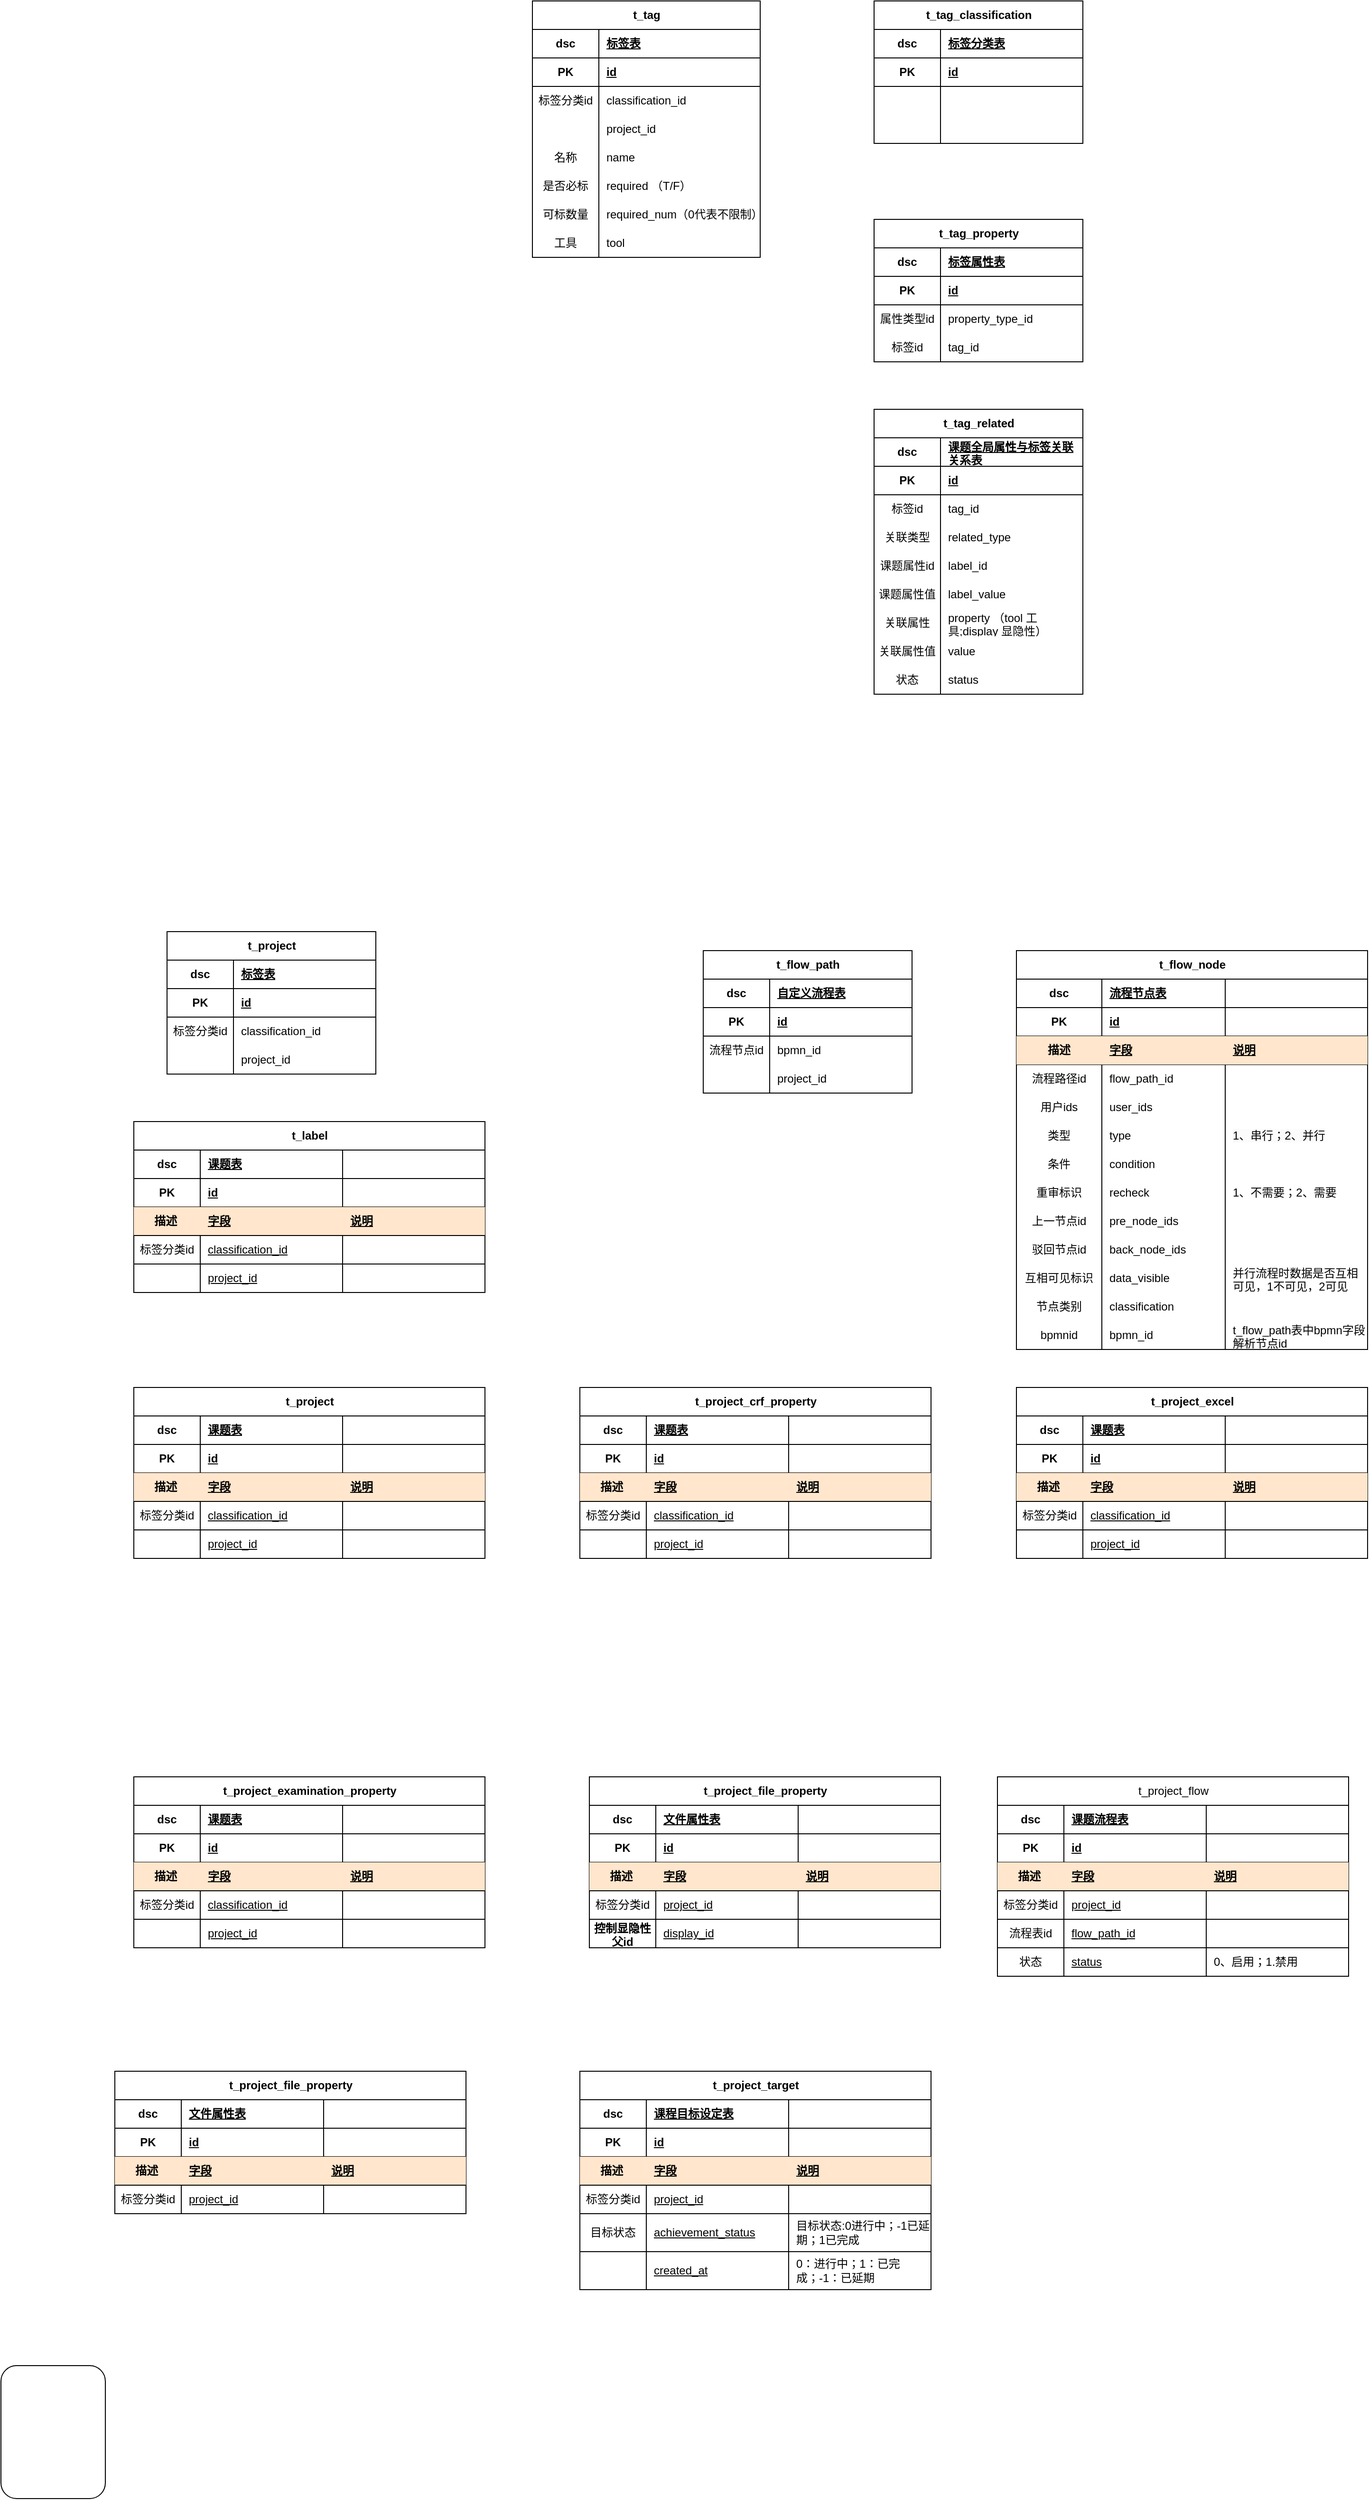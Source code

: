 <mxfile version="26.0.6">
  <diagram id="R2lEEEUBdFMjLlhIrx00" name="Page-1">
    <mxGraphModel dx="1420" dy="732" grid="1" gridSize="10" guides="1" tooltips="1" connect="1" arrows="1" fold="1" page="1" pageScale="1" pageWidth="850" pageHeight="1100" math="0" shadow="0" extFonts="Permanent Marker^https://fonts.googleapis.com/css?family=Permanent+Marker">
      <root>
        <mxCell id="0" />
        <mxCell id="1" parent="0" />
        <mxCell id="bBOq7JdBiZv_r46w5zND-101" value="t_tag" style="shape=table;startSize=30;container=1;collapsible=1;childLayout=tableLayout;fixedRows=1;rowLines=0;fontStyle=1;align=center;resizeLast=1;html=1;" vertex="1" parent="1">
          <mxGeometry x="590" y="100" width="240" height="270" as="geometry">
            <mxRectangle x="580" y="1060" width="70" height="30" as="alternateBounds" />
          </mxGeometry>
        </mxCell>
        <mxCell id="bBOq7JdBiZv_r46w5zND-123" style="shape=tableRow;horizontal=0;startSize=0;swimlaneHead=0;swimlaneBody=0;fillColor=none;collapsible=0;dropTarget=0;points=[[0,0.5],[1,0.5]];portConstraint=eastwest;top=0;left=0;right=0;bottom=1;" vertex="1" parent="bBOq7JdBiZv_r46w5zND-101">
          <mxGeometry y="30" width="240" height="30" as="geometry" />
        </mxCell>
        <mxCell id="bBOq7JdBiZv_r46w5zND-124" value="dsc" style="shape=partialRectangle;connectable=0;fillColor=none;top=0;left=0;bottom=0;right=0;fontStyle=1;overflow=hidden;whiteSpace=wrap;html=1;" vertex="1" parent="bBOq7JdBiZv_r46w5zND-123">
          <mxGeometry width="70" height="30" as="geometry">
            <mxRectangle width="70" height="30" as="alternateBounds" />
          </mxGeometry>
        </mxCell>
        <mxCell id="bBOq7JdBiZv_r46w5zND-125" value="标签表" style="shape=partialRectangle;connectable=0;fillColor=none;top=0;left=0;bottom=0;right=0;align=left;spacingLeft=6;fontStyle=5;overflow=hidden;whiteSpace=wrap;html=1;" vertex="1" parent="bBOq7JdBiZv_r46w5zND-123">
          <mxGeometry x="70" width="170" height="30" as="geometry">
            <mxRectangle width="170" height="30" as="alternateBounds" />
          </mxGeometry>
        </mxCell>
        <mxCell id="bBOq7JdBiZv_r46w5zND-102" value="" style="shape=tableRow;horizontal=0;startSize=0;swimlaneHead=0;swimlaneBody=0;fillColor=none;collapsible=0;dropTarget=0;points=[[0,0.5],[1,0.5]];portConstraint=eastwest;top=0;left=0;right=0;bottom=1;" vertex="1" parent="bBOq7JdBiZv_r46w5zND-101">
          <mxGeometry y="60" width="240" height="30" as="geometry" />
        </mxCell>
        <mxCell id="bBOq7JdBiZv_r46w5zND-103" value="PK" style="shape=partialRectangle;connectable=0;fillColor=none;top=0;left=0;bottom=0;right=0;fontStyle=1;overflow=hidden;whiteSpace=wrap;html=1;" vertex="1" parent="bBOq7JdBiZv_r46w5zND-102">
          <mxGeometry width="70" height="30" as="geometry">
            <mxRectangle width="70" height="30" as="alternateBounds" />
          </mxGeometry>
        </mxCell>
        <mxCell id="bBOq7JdBiZv_r46w5zND-104" value="id" style="shape=partialRectangle;connectable=0;fillColor=none;top=0;left=0;bottom=0;right=0;align=left;spacingLeft=6;fontStyle=5;overflow=hidden;whiteSpace=wrap;html=1;" vertex="1" parent="bBOq7JdBiZv_r46w5zND-102">
          <mxGeometry x="70" width="170" height="30" as="geometry">
            <mxRectangle width="170" height="30" as="alternateBounds" />
          </mxGeometry>
        </mxCell>
        <mxCell id="bBOq7JdBiZv_r46w5zND-105" value="" style="shape=tableRow;horizontal=0;startSize=0;swimlaneHead=0;swimlaneBody=0;fillColor=none;collapsible=0;dropTarget=0;points=[[0,0.5],[1,0.5]];portConstraint=eastwest;top=0;left=0;right=0;bottom=0;" vertex="1" parent="bBOq7JdBiZv_r46w5zND-101">
          <mxGeometry y="90" width="240" height="30" as="geometry" />
        </mxCell>
        <mxCell id="bBOq7JdBiZv_r46w5zND-106" value="标签分类id" style="shape=partialRectangle;connectable=0;fillColor=none;top=0;left=0;bottom=0;right=0;editable=1;overflow=hidden;whiteSpace=wrap;html=1;" vertex="1" parent="bBOq7JdBiZv_r46w5zND-105">
          <mxGeometry width="70" height="30" as="geometry">
            <mxRectangle width="70" height="30" as="alternateBounds" />
          </mxGeometry>
        </mxCell>
        <mxCell id="bBOq7JdBiZv_r46w5zND-107" value="classification_id" style="shape=partialRectangle;connectable=0;fillColor=none;top=0;left=0;bottom=0;right=0;align=left;spacingLeft=6;overflow=hidden;whiteSpace=wrap;html=1;" vertex="1" parent="bBOq7JdBiZv_r46w5zND-105">
          <mxGeometry x="70" width="170" height="30" as="geometry">
            <mxRectangle width="170" height="30" as="alternateBounds" />
          </mxGeometry>
        </mxCell>
        <mxCell id="bBOq7JdBiZv_r46w5zND-108" value="" style="shape=tableRow;horizontal=0;startSize=0;swimlaneHead=0;swimlaneBody=0;fillColor=none;collapsible=0;dropTarget=0;points=[[0,0.5],[1,0.5]];portConstraint=eastwest;top=0;left=0;right=0;bottom=0;" vertex="1" parent="bBOq7JdBiZv_r46w5zND-101">
          <mxGeometry y="120" width="240" height="30" as="geometry" />
        </mxCell>
        <mxCell id="bBOq7JdBiZv_r46w5zND-109" value="" style="shape=partialRectangle;connectable=0;fillColor=none;top=0;left=0;bottom=0;right=0;editable=1;overflow=hidden;whiteSpace=wrap;html=1;" vertex="1" parent="bBOq7JdBiZv_r46w5zND-108">
          <mxGeometry width="70" height="30" as="geometry">
            <mxRectangle width="70" height="30" as="alternateBounds" />
          </mxGeometry>
        </mxCell>
        <mxCell id="bBOq7JdBiZv_r46w5zND-110" value="project_id" style="shape=partialRectangle;connectable=0;fillColor=none;top=0;left=0;bottom=0;right=0;align=left;spacingLeft=6;overflow=hidden;whiteSpace=wrap;html=1;" vertex="1" parent="bBOq7JdBiZv_r46w5zND-108">
          <mxGeometry x="70" width="170" height="30" as="geometry">
            <mxRectangle width="170" height="30" as="alternateBounds" />
          </mxGeometry>
        </mxCell>
        <mxCell id="bBOq7JdBiZv_r46w5zND-182" style="shape=tableRow;horizontal=0;startSize=0;swimlaneHead=0;swimlaneBody=0;fillColor=none;collapsible=0;dropTarget=0;points=[[0,0.5],[1,0.5]];portConstraint=eastwest;top=0;left=0;right=0;bottom=0;" vertex="1" parent="bBOq7JdBiZv_r46w5zND-101">
          <mxGeometry y="150" width="240" height="30" as="geometry" />
        </mxCell>
        <mxCell id="bBOq7JdBiZv_r46w5zND-183" value="名称" style="shape=partialRectangle;connectable=0;fillColor=none;top=0;left=0;bottom=0;right=0;editable=1;overflow=hidden;whiteSpace=wrap;html=1;" vertex="1" parent="bBOq7JdBiZv_r46w5zND-182">
          <mxGeometry width="70" height="30" as="geometry">
            <mxRectangle width="70" height="30" as="alternateBounds" />
          </mxGeometry>
        </mxCell>
        <mxCell id="bBOq7JdBiZv_r46w5zND-184" value="name" style="shape=partialRectangle;connectable=0;fillColor=none;top=0;left=0;bottom=0;right=0;align=left;spacingLeft=6;overflow=hidden;whiteSpace=wrap;html=1;" vertex="1" parent="bBOq7JdBiZv_r46w5zND-182">
          <mxGeometry x="70" width="170" height="30" as="geometry">
            <mxRectangle width="170" height="30" as="alternateBounds" />
          </mxGeometry>
        </mxCell>
        <mxCell id="bBOq7JdBiZv_r46w5zND-185" style="shape=tableRow;horizontal=0;startSize=0;swimlaneHead=0;swimlaneBody=0;fillColor=none;collapsible=0;dropTarget=0;points=[[0,0.5],[1,0.5]];portConstraint=eastwest;top=0;left=0;right=0;bottom=0;" vertex="1" parent="bBOq7JdBiZv_r46w5zND-101">
          <mxGeometry y="180" width="240" height="30" as="geometry" />
        </mxCell>
        <mxCell id="bBOq7JdBiZv_r46w5zND-186" value="是否必标" style="shape=partialRectangle;connectable=0;fillColor=none;top=0;left=0;bottom=0;right=0;editable=1;overflow=hidden;whiteSpace=wrap;html=1;" vertex="1" parent="bBOq7JdBiZv_r46w5zND-185">
          <mxGeometry width="70" height="30" as="geometry">
            <mxRectangle width="70" height="30" as="alternateBounds" />
          </mxGeometry>
        </mxCell>
        <mxCell id="bBOq7JdBiZv_r46w5zND-187" value="required （T/F）" style="shape=partialRectangle;connectable=0;fillColor=none;top=0;left=0;bottom=0;right=0;align=left;spacingLeft=6;overflow=hidden;whiteSpace=wrap;html=1;" vertex="1" parent="bBOq7JdBiZv_r46w5zND-185">
          <mxGeometry x="70" width="170" height="30" as="geometry">
            <mxRectangle width="170" height="30" as="alternateBounds" />
          </mxGeometry>
        </mxCell>
        <mxCell id="bBOq7JdBiZv_r46w5zND-188" style="shape=tableRow;horizontal=0;startSize=0;swimlaneHead=0;swimlaneBody=0;fillColor=none;collapsible=0;dropTarget=0;points=[[0,0.5],[1,0.5]];portConstraint=eastwest;top=0;left=0;right=0;bottom=0;" vertex="1" parent="bBOq7JdBiZv_r46w5zND-101">
          <mxGeometry y="210" width="240" height="30" as="geometry" />
        </mxCell>
        <mxCell id="bBOq7JdBiZv_r46w5zND-189" value="可标数量" style="shape=partialRectangle;connectable=0;fillColor=none;top=0;left=0;bottom=0;right=0;editable=1;overflow=hidden;whiteSpace=wrap;html=1;" vertex="1" parent="bBOq7JdBiZv_r46w5zND-188">
          <mxGeometry width="70" height="30" as="geometry">
            <mxRectangle width="70" height="30" as="alternateBounds" />
          </mxGeometry>
        </mxCell>
        <mxCell id="bBOq7JdBiZv_r46w5zND-190" value="required_num（0代表不限制）" style="shape=partialRectangle;connectable=0;fillColor=none;top=0;left=0;bottom=0;right=0;align=left;spacingLeft=6;overflow=hidden;whiteSpace=wrap;html=1;" vertex="1" parent="bBOq7JdBiZv_r46w5zND-188">
          <mxGeometry x="70" width="170" height="30" as="geometry">
            <mxRectangle width="170" height="30" as="alternateBounds" />
          </mxGeometry>
        </mxCell>
        <mxCell id="bBOq7JdBiZv_r46w5zND-191" style="shape=tableRow;horizontal=0;startSize=0;swimlaneHead=0;swimlaneBody=0;fillColor=none;collapsible=0;dropTarget=0;points=[[0,0.5],[1,0.5]];portConstraint=eastwest;top=0;left=0;right=0;bottom=0;" vertex="1" parent="bBOq7JdBiZv_r46w5zND-101">
          <mxGeometry y="240" width="240" height="30" as="geometry" />
        </mxCell>
        <mxCell id="bBOq7JdBiZv_r46w5zND-192" value="工具" style="shape=partialRectangle;connectable=0;fillColor=none;top=0;left=0;bottom=0;right=0;editable=1;overflow=hidden;whiteSpace=wrap;html=1;" vertex="1" parent="bBOq7JdBiZv_r46w5zND-191">
          <mxGeometry width="70" height="30" as="geometry">
            <mxRectangle width="70" height="30" as="alternateBounds" />
          </mxGeometry>
        </mxCell>
        <mxCell id="bBOq7JdBiZv_r46w5zND-193" value="tool" style="shape=partialRectangle;connectable=0;fillColor=none;top=0;left=0;bottom=0;right=0;align=left;spacingLeft=6;overflow=hidden;whiteSpace=wrap;html=1;" vertex="1" parent="bBOq7JdBiZv_r46w5zND-191">
          <mxGeometry x="70" width="170" height="30" as="geometry">
            <mxRectangle width="170" height="30" as="alternateBounds" />
          </mxGeometry>
        </mxCell>
        <mxCell id="bBOq7JdBiZv_r46w5zND-126" value="t_tag_classification" style="shape=table;startSize=30;container=1;collapsible=1;childLayout=tableLayout;fixedRows=1;rowLines=0;fontStyle=1;align=center;resizeLast=1;html=1;" vertex="1" parent="1">
          <mxGeometry x="950" y="100" width="220" height="150" as="geometry" />
        </mxCell>
        <mxCell id="bBOq7JdBiZv_r46w5zND-127" style="shape=tableRow;horizontal=0;startSize=0;swimlaneHead=0;swimlaneBody=0;fillColor=none;collapsible=0;dropTarget=0;points=[[0,0.5],[1,0.5]];portConstraint=eastwest;top=0;left=0;right=0;bottom=1;" vertex="1" parent="bBOq7JdBiZv_r46w5zND-126">
          <mxGeometry y="30" width="220" height="30" as="geometry" />
        </mxCell>
        <mxCell id="bBOq7JdBiZv_r46w5zND-128" value="dsc" style="shape=partialRectangle;connectable=0;fillColor=none;top=0;left=0;bottom=0;right=0;fontStyle=1;overflow=hidden;whiteSpace=wrap;html=1;" vertex="1" parent="bBOq7JdBiZv_r46w5zND-127">
          <mxGeometry width="70" height="30" as="geometry">
            <mxRectangle width="70" height="30" as="alternateBounds" />
          </mxGeometry>
        </mxCell>
        <mxCell id="bBOq7JdBiZv_r46w5zND-129" value="标签分类表" style="shape=partialRectangle;connectable=0;fillColor=none;top=0;left=0;bottom=0;right=0;align=left;spacingLeft=6;fontStyle=5;overflow=hidden;whiteSpace=wrap;html=1;" vertex="1" parent="bBOq7JdBiZv_r46w5zND-127">
          <mxGeometry x="70" width="150" height="30" as="geometry">
            <mxRectangle width="150" height="30" as="alternateBounds" />
          </mxGeometry>
        </mxCell>
        <mxCell id="bBOq7JdBiZv_r46w5zND-130" value="" style="shape=tableRow;horizontal=0;startSize=0;swimlaneHead=0;swimlaneBody=0;fillColor=none;collapsible=0;dropTarget=0;points=[[0,0.5],[1,0.5]];portConstraint=eastwest;top=0;left=0;right=0;bottom=1;" vertex="1" parent="bBOq7JdBiZv_r46w5zND-126">
          <mxGeometry y="60" width="220" height="30" as="geometry" />
        </mxCell>
        <mxCell id="bBOq7JdBiZv_r46w5zND-131" value="PK" style="shape=partialRectangle;connectable=0;fillColor=none;top=0;left=0;bottom=0;right=0;fontStyle=1;overflow=hidden;whiteSpace=wrap;html=1;" vertex="1" parent="bBOq7JdBiZv_r46w5zND-130">
          <mxGeometry width="70" height="30" as="geometry">
            <mxRectangle width="70" height="30" as="alternateBounds" />
          </mxGeometry>
        </mxCell>
        <mxCell id="bBOq7JdBiZv_r46w5zND-132" value="id" style="shape=partialRectangle;connectable=0;fillColor=none;top=0;left=0;bottom=0;right=0;align=left;spacingLeft=6;fontStyle=5;overflow=hidden;whiteSpace=wrap;html=1;" vertex="1" parent="bBOq7JdBiZv_r46w5zND-130">
          <mxGeometry x="70" width="150" height="30" as="geometry">
            <mxRectangle width="150" height="30" as="alternateBounds" />
          </mxGeometry>
        </mxCell>
        <mxCell id="bBOq7JdBiZv_r46w5zND-133" value="" style="shape=tableRow;horizontal=0;startSize=0;swimlaneHead=0;swimlaneBody=0;fillColor=none;collapsible=0;dropTarget=0;points=[[0,0.5],[1,0.5]];portConstraint=eastwest;top=0;left=0;right=0;bottom=0;" vertex="1" parent="bBOq7JdBiZv_r46w5zND-126">
          <mxGeometry y="90" width="220" height="30" as="geometry" />
        </mxCell>
        <mxCell id="bBOq7JdBiZv_r46w5zND-134" value="" style="shape=partialRectangle;connectable=0;fillColor=none;top=0;left=0;bottom=0;right=0;editable=1;overflow=hidden;whiteSpace=wrap;html=1;" vertex="1" parent="bBOq7JdBiZv_r46w5zND-133">
          <mxGeometry width="70" height="30" as="geometry">
            <mxRectangle width="70" height="30" as="alternateBounds" />
          </mxGeometry>
        </mxCell>
        <mxCell id="bBOq7JdBiZv_r46w5zND-135" value="" style="shape=partialRectangle;connectable=0;fillColor=none;top=0;left=0;bottom=0;right=0;align=left;spacingLeft=6;overflow=hidden;whiteSpace=wrap;html=1;" vertex="1" parent="bBOq7JdBiZv_r46w5zND-133">
          <mxGeometry x="70" width="150" height="30" as="geometry">
            <mxRectangle width="150" height="30" as="alternateBounds" />
          </mxGeometry>
        </mxCell>
        <mxCell id="bBOq7JdBiZv_r46w5zND-136" value="" style="shape=tableRow;horizontal=0;startSize=0;swimlaneHead=0;swimlaneBody=0;fillColor=none;collapsible=0;dropTarget=0;points=[[0,0.5],[1,0.5]];portConstraint=eastwest;top=0;left=0;right=0;bottom=0;" vertex="1" parent="bBOq7JdBiZv_r46w5zND-126">
          <mxGeometry y="120" width="220" height="30" as="geometry" />
        </mxCell>
        <mxCell id="bBOq7JdBiZv_r46w5zND-137" value="" style="shape=partialRectangle;connectable=0;fillColor=none;top=0;left=0;bottom=0;right=0;editable=1;overflow=hidden;whiteSpace=wrap;html=1;" vertex="1" parent="bBOq7JdBiZv_r46w5zND-136">
          <mxGeometry width="70" height="30" as="geometry">
            <mxRectangle width="70" height="30" as="alternateBounds" />
          </mxGeometry>
        </mxCell>
        <mxCell id="bBOq7JdBiZv_r46w5zND-138" value="" style="shape=partialRectangle;connectable=0;fillColor=none;top=0;left=0;bottom=0;right=0;align=left;spacingLeft=6;overflow=hidden;whiteSpace=wrap;html=1;" vertex="1" parent="bBOq7JdBiZv_r46w5zND-136">
          <mxGeometry x="70" width="150" height="30" as="geometry">
            <mxRectangle width="150" height="30" as="alternateBounds" />
          </mxGeometry>
        </mxCell>
        <mxCell id="bBOq7JdBiZv_r46w5zND-139" value="t_tag_property" style="shape=table;startSize=30;container=1;collapsible=1;childLayout=tableLayout;fixedRows=1;rowLines=0;fontStyle=1;align=center;resizeLast=1;html=1;" vertex="1" parent="1">
          <mxGeometry x="950" y="330" width="220" height="150" as="geometry" />
        </mxCell>
        <mxCell id="bBOq7JdBiZv_r46w5zND-140" style="shape=tableRow;horizontal=0;startSize=0;swimlaneHead=0;swimlaneBody=0;fillColor=none;collapsible=0;dropTarget=0;points=[[0,0.5],[1,0.5]];portConstraint=eastwest;top=0;left=0;right=0;bottom=1;" vertex="1" parent="bBOq7JdBiZv_r46w5zND-139">
          <mxGeometry y="30" width="220" height="30" as="geometry" />
        </mxCell>
        <mxCell id="bBOq7JdBiZv_r46w5zND-141" value="dsc" style="shape=partialRectangle;connectable=0;fillColor=none;top=0;left=0;bottom=0;right=0;fontStyle=1;overflow=hidden;whiteSpace=wrap;html=1;" vertex="1" parent="bBOq7JdBiZv_r46w5zND-140">
          <mxGeometry width="70" height="30" as="geometry">
            <mxRectangle width="70" height="30" as="alternateBounds" />
          </mxGeometry>
        </mxCell>
        <mxCell id="bBOq7JdBiZv_r46w5zND-142" value="标签属性表" style="shape=partialRectangle;connectable=0;fillColor=none;top=0;left=0;bottom=0;right=0;align=left;spacingLeft=6;fontStyle=5;overflow=hidden;whiteSpace=wrap;html=1;" vertex="1" parent="bBOq7JdBiZv_r46w5zND-140">
          <mxGeometry x="70" width="150" height="30" as="geometry">
            <mxRectangle width="150" height="30" as="alternateBounds" />
          </mxGeometry>
        </mxCell>
        <mxCell id="bBOq7JdBiZv_r46w5zND-143" value="" style="shape=tableRow;horizontal=0;startSize=0;swimlaneHead=0;swimlaneBody=0;fillColor=none;collapsible=0;dropTarget=0;points=[[0,0.5],[1,0.5]];portConstraint=eastwest;top=0;left=0;right=0;bottom=1;" vertex="1" parent="bBOq7JdBiZv_r46w5zND-139">
          <mxGeometry y="60" width="220" height="30" as="geometry" />
        </mxCell>
        <mxCell id="bBOq7JdBiZv_r46w5zND-144" value="PK" style="shape=partialRectangle;connectable=0;fillColor=none;top=0;left=0;bottom=0;right=0;fontStyle=1;overflow=hidden;whiteSpace=wrap;html=1;" vertex="1" parent="bBOq7JdBiZv_r46w5zND-143">
          <mxGeometry width="70" height="30" as="geometry">
            <mxRectangle width="70" height="30" as="alternateBounds" />
          </mxGeometry>
        </mxCell>
        <mxCell id="bBOq7JdBiZv_r46w5zND-145" value="id" style="shape=partialRectangle;connectable=0;fillColor=none;top=0;left=0;bottom=0;right=0;align=left;spacingLeft=6;fontStyle=5;overflow=hidden;whiteSpace=wrap;html=1;" vertex="1" parent="bBOq7JdBiZv_r46w5zND-143">
          <mxGeometry x="70" width="150" height="30" as="geometry">
            <mxRectangle width="150" height="30" as="alternateBounds" />
          </mxGeometry>
        </mxCell>
        <mxCell id="bBOq7JdBiZv_r46w5zND-146" value="" style="shape=tableRow;horizontal=0;startSize=0;swimlaneHead=0;swimlaneBody=0;fillColor=none;collapsible=0;dropTarget=0;points=[[0,0.5],[1,0.5]];portConstraint=eastwest;top=0;left=0;right=0;bottom=0;" vertex="1" parent="bBOq7JdBiZv_r46w5zND-139">
          <mxGeometry y="90" width="220" height="30" as="geometry" />
        </mxCell>
        <mxCell id="bBOq7JdBiZv_r46w5zND-147" value="属性类型id" style="shape=partialRectangle;connectable=0;fillColor=none;top=0;left=0;bottom=0;right=0;editable=1;overflow=hidden;whiteSpace=wrap;html=1;" vertex="1" parent="bBOq7JdBiZv_r46w5zND-146">
          <mxGeometry width="70" height="30" as="geometry">
            <mxRectangle width="70" height="30" as="alternateBounds" />
          </mxGeometry>
        </mxCell>
        <mxCell id="bBOq7JdBiZv_r46w5zND-148" value="property_type_id" style="shape=partialRectangle;connectable=0;fillColor=none;top=0;left=0;bottom=0;right=0;align=left;spacingLeft=6;overflow=hidden;whiteSpace=wrap;html=1;" vertex="1" parent="bBOq7JdBiZv_r46w5zND-146">
          <mxGeometry x="70" width="150" height="30" as="geometry">
            <mxRectangle width="150" height="30" as="alternateBounds" />
          </mxGeometry>
        </mxCell>
        <mxCell id="bBOq7JdBiZv_r46w5zND-149" value="" style="shape=tableRow;horizontal=0;startSize=0;swimlaneHead=0;swimlaneBody=0;fillColor=none;collapsible=0;dropTarget=0;points=[[0,0.5],[1,0.5]];portConstraint=eastwest;top=0;left=0;right=0;bottom=0;" vertex="1" parent="bBOq7JdBiZv_r46w5zND-139">
          <mxGeometry y="120" width="220" height="30" as="geometry" />
        </mxCell>
        <mxCell id="bBOq7JdBiZv_r46w5zND-150" value="标签id" style="shape=partialRectangle;connectable=0;fillColor=none;top=0;left=0;bottom=0;right=0;editable=1;overflow=hidden;whiteSpace=wrap;html=1;" vertex="1" parent="bBOq7JdBiZv_r46w5zND-149">
          <mxGeometry width="70" height="30" as="geometry">
            <mxRectangle width="70" height="30" as="alternateBounds" />
          </mxGeometry>
        </mxCell>
        <mxCell id="bBOq7JdBiZv_r46w5zND-151" value="tag_id" style="shape=partialRectangle;connectable=0;fillColor=none;top=0;left=0;bottom=0;right=0;align=left;spacingLeft=6;overflow=hidden;whiteSpace=wrap;html=1;" vertex="1" parent="bBOq7JdBiZv_r46w5zND-149">
          <mxGeometry x="70" width="150" height="30" as="geometry">
            <mxRectangle width="150" height="30" as="alternateBounds" />
          </mxGeometry>
        </mxCell>
        <mxCell id="bBOq7JdBiZv_r46w5zND-156" value="t_label" style="shape=table;startSize=30;container=1;collapsible=1;childLayout=tableLayout;fixedRows=1;rowLines=0;fontStyle=1;align=center;resizeLast=1;html=1;" vertex="1" parent="1">
          <mxGeometry x="170" y="1280" width="370" height="180" as="geometry" />
        </mxCell>
        <mxCell id="bBOq7JdBiZv_r46w5zND-157" style="shape=tableRow;horizontal=0;startSize=0;swimlaneHead=0;swimlaneBody=0;fillColor=none;collapsible=0;dropTarget=0;points=[[0,0.5],[1,0.5]];portConstraint=eastwest;top=0;left=0;right=0;bottom=1;" vertex="1" parent="bBOq7JdBiZv_r46w5zND-156">
          <mxGeometry y="30" width="370" height="30" as="geometry" />
        </mxCell>
        <mxCell id="bBOq7JdBiZv_r46w5zND-158" value="dsc" style="shape=partialRectangle;connectable=0;fillColor=none;top=0;left=0;bottom=0;right=0;fontStyle=1;overflow=hidden;whiteSpace=wrap;html=1;" vertex="1" parent="bBOq7JdBiZv_r46w5zND-157">
          <mxGeometry width="70" height="30" as="geometry">
            <mxRectangle width="70" height="30" as="alternateBounds" />
          </mxGeometry>
        </mxCell>
        <mxCell id="bBOq7JdBiZv_r46w5zND-159" value="课题表" style="shape=partialRectangle;connectable=0;fillColor=none;top=0;left=0;bottom=0;right=0;align=left;spacingLeft=6;fontStyle=5;overflow=hidden;whiteSpace=wrap;html=1;" vertex="1" parent="bBOq7JdBiZv_r46w5zND-157">
          <mxGeometry x="70" width="150" height="30" as="geometry">
            <mxRectangle width="150" height="30" as="alternateBounds" />
          </mxGeometry>
        </mxCell>
        <mxCell id="K6s0iWNJ0709L5iabHXX-33" style="shape=partialRectangle;connectable=0;fillColor=none;top=0;left=0;bottom=0;right=0;align=left;spacingLeft=6;fontStyle=5;overflow=hidden;whiteSpace=wrap;html=1;" vertex="1" parent="bBOq7JdBiZv_r46w5zND-157">
          <mxGeometry x="220" width="150" height="30" as="geometry">
            <mxRectangle width="150" height="30" as="alternateBounds" />
          </mxGeometry>
        </mxCell>
        <mxCell id="bBOq7JdBiZv_r46w5zND-160" value="" style="shape=tableRow;horizontal=0;startSize=0;swimlaneHead=0;swimlaneBody=0;fillColor=none;collapsible=0;dropTarget=0;points=[[0,0.5],[1,0.5]];portConstraint=eastwest;top=0;left=0;right=0;bottom=1;" vertex="1" parent="bBOq7JdBiZv_r46w5zND-156">
          <mxGeometry y="60" width="370" height="30" as="geometry" />
        </mxCell>
        <mxCell id="bBOq7JdBiZv_r46w5zND-161" value="PK" style="shape=partialRectangle;connectable=0;fillColor=none;top=0;left=0;bottom=0;right=0;fontStyle=1;overflow=hidden;whiteSpace=wrap;html=1;" vertex="1" parent="bBOq7JdBiZv_r46w5zND-160">
          <mxGeometry width="70" height="30" as="geometry">
            <mxRectangle width="70" height="30" as="alternateBounds" />
          </mxGeometry>
        </mxCell>
        <mxCell id="bBOq7JdBiZv_r46w5zND-162" value="id" style="shape=partialRectangle;connectable=0;fillColor=none;top=0;left=0;bottom=0;right=0;align=left;spacingLeft=6;fontStyle=5;overflow=hidden;whiteSpace=wrap;html=1;" vertex="1" parent="bBOq7JdBiZv_r46w5zND-160">
          <mxGeometry x="70" width="150" height="30" as="geometry">
            <mxRectangle width="150" height="30" as="alternateBounds" />
          </mxGeometry>
        </mxCell>
        <mxCell id="K6s0iWNJ0709L5iabHXX-34" style="shape=partialRectangle;connectable=0;fillColor=none;top=0;left=0;bottom=0;right=0;align=left;spacingLeft=6;fontStyle=5;overflow=hidden;whiteSpace=wrap;html=1;" vertex="1" parent="bBOq7JdBiZv_r46w5zND-160">
          <mxGeometry x="220" width="150" height="30" as="geometry">
            <mxRectangle width="150" height="30" as="alternateBounds" />
          </mxGeometry>
        </mxCell>
        <mxCell id="K6s0iWNJ0709L5iabHXX-38" style="shape=tableRow;horizontal=0;startSize=0;swimlaneHead=0;swimlaneBody=0;fillColor=none;collapsible=0;dropTarget=0;points=[[0,0.5],[1,0.5]];portConstraint=eastwest;top=0;left=0;right=0;bottom=1;" vertex="1" parent="bBOq7JdBiZv_r46w5zND-156">
          <mxGeometry y="90" width="370" height="30" as="geometry" />
        </mxCell>
        <mxCell id="K6s0iWNJ0709L5iabHXX-39" value="描述&lt;span style=&quot;white-space: pre;&quot;&gt;&#x9;&lt;/span&gt;" style="shape=partialRectangle;connectable=0;fillColor=#ffe6cc;top=0;left=0;bottom=0;right=0;fontStyle=1;overflow=hidden;whiteSpace=wrap;html=1;strokeColor=#d79b00;" vertex="1" parent="K6s0iWNJ0709L5iabHXX-38">
          <mxGeometry width="70" height="30" as="geometry">
            <mxRectangle width="70" height="30" as="alternateBounds" />
          </mxGeometry>
        </mxCell>
        <mxCell id="K6s0iWNJ0709L5iabHXX-40" value="字段" style="shape=partialRectangle;connectable=0;fillColor=#ffe6cc;top=0;left=0;bottom=0;right=0;align=left;spacingLeft=6;fontStyle=5;overflow=hidden;whiteSpace=wrap;html=1;strokeColor=#d79b00;" vertex="1" parent="K6s0iWNJ0709L5iabHXX-38">
          <mxGeometry x="70" width="150" height="30" as="geometry">
            <mxRectangle width="150" height="30" as="alternateBounds" />
          </mxGeometry>
        </mxCell>
        <mxCell id="K6s0iWNJ0709L5iabHXX-41" value="说明" style="shape=partialRectangle;connectable=0;fillColor=#ffe6cc;top=0;left=0;bottom=0;right=0;align=left;spacingLeft=6;fontStyle=5;overflow=hidden;whiteSpace=wrap;html=1;strokeColor=#d79b00;" vertex="1" parent="K6s0iWNJ0709L5iabHXX-38">
          <mxGeometry x="220" width="150" height="30" as="geometry">
            <mxRectangle width="150" height="30" as="alternateBounds" />
          </mxGeometry>
        </mxCell>
        <mxCell id="K6s0iWNJ0709L5iabHXX-42" style="shape=tableRow;horizontal=0;startSize=0;swimlaneHead=0;swimlaneBody=0;fillColor=none;collapsible=0;dropTarget=0;points=[[0,0.5],[1,0.5]];portConstraint=eastwest;top=0;left=0;right=0;bottom=1;" vertex="1" parent="bBOq7JdBiZv_r46w5zND-156">
          <mxGeometry y="120" width="370" height="30" as="geometry" />
        </mxCell>
        <mxCell id="K6s0iWNJ0709L5iabHXX-43" value="&lt;span style=&quot;font-weight: 400;&quot;&gt;标签分类id&lt;/span&gt;" style="shape=partialRectangle;connectable=0;top=1;left=1;bottom=1;right=1;fontStyle=1;overflow=hidden;whiteSpace=wrap;html=1;" vertex="1" parent="K6s0iWNJ0709L5iabHXX-42">
          <mxGeometry width="70" height="30" as="geometry">
            <mxRectangle width="70" height="30" as="alternateBounds" />
          </mxGeometry>
        </mxCell>
        <mxCell id="K6s0iWNJ0709L5iabHXX-44" value="&lt;span style=&quot;font-weight: 400;&quot;&gt;classification_id&lt;/span&gt;" style="shape=partialRectangle;connectable=0;top=1;left=1;bottom=1;right=1;align=left;spacingLeft=6;fontStyle=5;overflow=hidden;whiteSpace=wrap;html=1;" vertex="1" parent="K6s0iWNJ0709L5iabHXX-42">
          <mxGeometry x="70" width="150" height="30" as="geometry">
            <mxRectangle width="150" height="30" as="alternateBounds" />
          </mxGeometry>
        </mxCell>
        <mxCell id="K6s0iWNJ0709L5iabHXX-45" style="shape=partialRectangle;connectable=0;top=1;left=1;bottom=1;right=1;align=left;spacingLeft=6;fontStyle=5;overflow=hidden;whiteSpace=wrap;html=1;" vertex="1" parent="K6s0iWNJ0709L5iabHXX-42">
          <mxGeometry x="220" width="150" height="30" as="geometry">
            <mxRectangle width="150" height="30" as="alternateBounds" />
          </mxGeometry>
        </mxCell>
        <mxCell id="K6s0iWNJ0709L5iabHXX-62" style="shape=tableRow;horizontal=0;startSize=0;swimlaneHead=0;swimlaneBody=0;fillColor=none;collapsible=0;dropTarget=0;points=[[0,0.5],[1,0.5]];portConstraint=eastwest;top=0;left=0;right=0;bottom=1;" vertex="1" parent="bBOq7JdBiZv_r46w5zND-156">
          <mxGeometry y="150" width="370" height="30" as="geometry" />
        </mxCell>
        <mxCell id="K6s0iWNJ0709L5iabHXX-63" style="shape=partialRectangle;connectable=0;top=1;left=1;bottom=1;right=1;fontStyle=1;overflow=hidden;whiteSpace=wrap;html=1;" vertex="1" parent="K6s0iWNJ0709L5iabHXX-62">
          <mxGeometry width="70" height="30" as="geometry">
            <mxRectangle width="70" height="30" as="alternateBounds" />
          </mxGeometry>
        </mxCell>
        <mxCell id="K6s0iWNJ0709L5iabHXX-64" value="&lt;span style=&quot;font-weight: 400;&quot;&gt;project_id&lt;/span&gt;" style="shape=partialRectangle;connectable=0;top=1;left=1;bottom=1;right=1;align=left;spacingLeft=6;fontStyle=5;overflow=hidden;whiteSpace=wrap;html=1;" vertex="1" parent="K6s0iWNJ0709L5iabHXX-62">
          <mxGeometry x="70" width="150" height="30" as="geometry">
            <mxRectangle width="150" height="30" as="alternateBounds" />
          </mxGeometry>
        </mxCell>
        <mxCell id="K6s0iWNJ0709L5iabHXX-65" style="shape=partialRectangle;connectable=0;top=1;left=1;bottom=1;right=1;align=left;spacingLeft=6;fontStyle=5;overflow=hidden;whiteSpace=wrap;html=1;" vertex="1" parent="K6s0iWNJ0709L5iabHXX-62">
          <mxGeometry x="220" width="150" height="30" as="geometry">
            <mxRectangle width="150" height="30" as="alternateBounds" />
          </mxGeometry>
        </mxCell>
        <mxCell id="bBOq7JdBiZv_r46w5zND-169" value="t_project" style="shape=table;startSize=30;container=1;collapsible=1;childLayout=tableLayout;fixedRows=1;rowLines=0;fontStyle=1;align=center;resizeLast=1;html=1;" vertex="1" parent="1">
          <mxGeometry x="205" y="1080" width="220" height="150" as="geometry" />
        </mxCell>
        <mxCell id="bBOq7JdBiZv_r46w5zND-170" style="shape=tableRow;horizontal=0;startSize=0;swimlaneHead=0;swimlaneBody=0;fillColor=none;collapsible=0;dropTarget=0;points=[[0,0.5],[1,0.5]];portConstraint=eastwest;top=0;left=0;right=0;bottom=1;" vertex="1" parent="bBOq7JdBiZv_r46w5zND-169">
          <mxGeometry y="30" width="220" height="30" as="geometry" />
        </mxCell>
        <mxCell id="bBOq7JdBiZv_r46w5zND-171" value="dsc" style="shape=partialRectangle;connectable=0;fillColor=none;top=0;left=0;bottom=0;right=0;fontStyle=1;overflow=hidden;whiteSpace=wrap;html=1;" vertex="1" parent="bBOq7JdBiZv_r46w5zND-170">
          <mxGeometry width="70" height="30" as="geometry">
            <mxRectangle width="70" height="30" as="alternateBounds" />
          </mxGeometry>
        </mxCell>
        <mxCell id="bBOq7JdBiZv_r46w5zND-172" value="标签表" style="shape=partialRectangle;connectable=0;fillColor=none;top=0;left=0;bottom=0;right=0;align=left;spacingLeft=6;fontStyle=5;overflow=hidden;whiteSpace=wrap;html=1;" vertex="1" parent="bBOq7JdBiZv_r46w5zND-170">
          <mxGeometry x="70" width="150" height="30" as="geometry">
            <mxRectangle width="150" height="30" as="alternateBounds" />
          </mxGeometry>
        </mxCell>
        <mxCell id="bBOq7JdBiZv_r46w5zND-173" value="" style="shape=tableRow;horizontal=0;startSize=0;swimlaneHead=0;swimlaneBody=0;fillColor=none;collapsible=0;dropTarget=0;points=[[0,0.5],[1,0.5]];portConstraint=eastwest;top=0;left=0;right=0;bottom=1;" vertex="1" parent="bBOq7JdBiZv_r46w5zND-169">
          <mxGeometry y="60" width="220" height="30" as="geometry" />
        </mxCell>
        <mxCell id="bBOq7JdBiZv_r46w5zND-174" value="PK" style="shape=partialRectangle;connectable=0;fillColor=none;top=0;left=0;bottom=0;right=0;fontStyle=1;overflow=hidden;whiteSpace=wrap;html=1;" vertex="1" parent="bBOq7JdBiZv_r46w5zND-173">
          <mxGeometry width="70" height="30" as="geometry">
            <mxRectangle width="70" height="30" as="alternateBounds" />
          </mxGeometry>
        </mxCell>
        <mxCell id="bBOq7JdBiZv_r46w5zND-175" value="id" style="shape=partialRectangle;connectable=0;fillColor=none;top=0;left=0;bottom=0;right=0;align=left;spacingLeft=6;fontStyle=5;overflow=hidden;whiteSpace=wrap;html=1;" vertex="1" parent="bBOq7JdBiZv_r46w5zND-173">
          <mxGeometry x="70" width="150" height="30" as="geometry">
            <mxRectangle width="150" height="30" as="alternateBounds" />
          </mxGeometry>
        </mxCell>
        <mxCell id="bBOq7JdBiZv_r46w5zND-176" value="" style="shape=tableRow;horizontal=0;startSize=0;swimlaneHead=0;swimlaneBody=0;fillColor=none;collapsible=0;dropTarget=0;points=[[0,0.5],[1,0.5]];portConstraint=eastwest;top=0;left=0;right=0;bottom=0;" vertex="1" parent="bBOq7JdBiZv_r46w5zND-169">
          <mxGeometry y="90" width="220" height="30" as="geometry" />
        </mxCell>
        <mxCell id="bBOq7JdBiZv_r46w5zND-177" value="标签分类id" style="shape=partialRectangle;connectable=0;fillColor=none;top=0;left=0;bottom=0;right=0;editable=1;overflow=hidden;whiteSpace=wrap;html=1;" vertex="1" parent="bBOq7JdBiZv_r46w5zND-176">
          <mxGeometry width="70" height="30" as="geometry">
            <mxRectangle width="70" height="30" as="alternateBounds" />
          </mxGeometry>
        </mxCell>
        <mxCell id="bBOq7JdBiZv_r46w5zND-178" value="classification_id" style="shape=partialRectangle;connectable=0;fillColor=none;top=0;left=0;bottom=0;right=0;align=left;spacingLeft=6;overflow=hidden;whiteSpace=wrap;html=1;" vertex="1" parent="bBOq7JdBiZv_r46w5zND-176">
          <mxGeometry x="70" width="150" height="30" as="geometry">
            <mxRectangle width="150" height="30" as="alternateBounds" />
          </mxGeometry>
        </mxCell>
        <mxCell id="bBOq7JdBiZv_r46w5zND-179" value="" style="shape=tableRow;horizontal=0;startSize=0;swimlaneHead=0;swimlaneBody=0;fillColor=none;collapsible=0;dropTarget=0;points=[[0,0.5],[1,0.5]];portConstraint=eastwest;top=0;left=0;right=0;bottom=0;" vertex="1" parent="bBOq7JdBiZv_r46w5zND-169">
          <mxGeometry y="120" width="220" height="30" as="geometry" />
        </mxCell>
        <mxCell id="bBOq7JdBiZv_r46w5zND-180" value="" style="shape=partialRectangle;connectable=0;fillColor=none;top=0;left=0;bottom=0;right=0;editable=1;overflow=hidden;whiteSpace=wrap;html=1;" vertex="1" parent="bBOq7JdBiZv_r46w5zND-179">
          <mxGeometry width="70" height="30" as="geometry">
            <mxRectangle width="70" height="30" as="alternateBounds" />
          </mxGeometry>
        </mxCell>
        <mxCell id="bBOq7JdBiZv_r46w5zND-181" value="project_id" style="shape=partialRectangle;connectable=0;fillColor=none;top=0;left=0;bottom=0;right=0;align=left;spacingLeft=6;overflow=hidden;whiteSpace=wrap;html=1;" vertex="1" parent="bBOq7JdBiZv_r46w5zND-179">
          <mxGeometry x="70" width="150" height="30" as="geometry">
            <mxRectangle width="150" height="30" as="alternateBounds" />
          </mxGeometry>
        </mxCell>
        <mxCell id="bBOq7JdBiZv_r46w5zND-194" value="t_tag_related" style="shape=table;startSize=30;container=1;collapsible=1;childLayout=tableLayout;fixedRows=1;rowLines=0;fontStyle=1;align=center;resizeLast=1;html=1;" vertex="1" parent="1">
          <mxGeometry x="950" y="530" width="220" height="300" as="geometry" />
        </mxCell>
        <mxCell id="bBOq7JdBiZv_r46w5zND-195" style="shape=tableRow;horizontal=0;startSize=0;swimlaneHead=0;swimlaneBody=0;fillColor=none;collapsible=0;dropTarget=0;points=[[0,0.5],[1,0.5]];portConstraint=eastwest;top=0;left=0;right=0;bottom=1;" vertex="1" parent="bBOq7JdBiZv_r46w5zND-194">
          <mxGeometry y="30" width="220" height="30" as="geometry" />
        </mxCell>
        <mxCell id="bBOq7JdBiZv_r46w5zND-196" value="dsc" style="shape=partialRectangle;connectable=0;fillColor=none;top=0;left=0;bottom=0;right=0;fontStyle=1;overflow=hidden;whiteSpace=wrap;html=1;" vertex="1" parent="bBOq7JdBiZv_r46w5zND-195">
          <mxGeometry width="70" height="30" as="geometry">
            <mxRectangle width="70" height="30" as="alternateBounds" />
          </mxGeometry>
        </mxCell>
        <mxCell id="bBOq7JdBiZv_r46w5zND-197" value="课题全局属性与标签关联关系表" style="shape=partialRectangle;connectable=0;fillColor=none;top=0;left=0;bottom=0;right=0;align=left;spacingLeft=6;fontStyle=5;overflow=hidden;whiteSpace=wrap;html=1;" vertex="1" parent="bBOq7JdBiZv_r46w5zND-195">
          <mxGeometry x="70" width="150" height="30" as="geometry">
            <mxRectangle width="150" height="30" as="alternateBounds" />
          </mxGeometry>
        </mxCell>
        <mxCell id="bBOq7JdBiZv_r46w5zND-198" value="" style="shape=tableRow;horizontal=0;startSize=0;swimlaneHead=0;swimlaneBody=0;fillColor=none;collapsible=0;dropTarget=0;points=[[0,0.5],[1,0.5]];portConstraint=eastwest;top=0;left=0;right=0;bottom=1;" vertex="1" parent="bBOq7JdBiZv_r46w5zND-194">
          <mxGeometry y="60" width="220" height="30" as="geometry" />
        </mxCell>
        <mxCell id="bBOq7JdBiZv_r46w5zND-199" value="PK" style="shape=partialRectangle;connectable=0;fillColor=none;top=0;left=0;bottom=0;right=0;fontStyle=1;overflow=hidden;whiteSpace=wrap;html=1;" vertex="1" parent="bBOq7JdBiZv_r46w5zND-198">
          <mxGeometry width="70" height="30" as="geometry">
            <mxRectangle width="70" height="30" as="alternateBounds" />
          </mxGeometry>
        </mxCell>
        <mxCell id="bBOq7JdBiZv_r46w5zND-200" value="id" style="shape=partialRectangle;connectable=0;fillColor=none;top=0;left=0;bottom=0;right=0;align=left;spacingLeft=6;fontStyle=5;overflow=hidden;whiteSpace=wrap;html=1;" vertex="1" parent="bBOq7JdBiZv_r46w5zND-198">
          <mxGeometry x="70" width="150" height="30" as="geometry">
            <mxRectangle width="150" height="30" as="alternateBounds" />
          </mxGeometry>
        </mxCell>
        <mxCell id="bBOq7JdBiZv_r46w5zND-201" value="" style="shape=tableRow;horizontal=0;startSize=0;swimlaneHead=0;swimlaneBody=0;fillColor=none;collapsible=0;dropTarget=0;points=[[0,0.5],[1,0.5]];portConstraint=eastwest;top=0;left=0;right=0;bottom=0;" vertex="1" parent="bBOq7JdBiZv_r46w5zND-194">
          <mxGeometry y="90" width="220" height="30" as="geometry" />
        </mxCell>
        <mxCell id="bBOq7JdBiZv_r46w5zND-202" value="标签id" style="shape=partialRectangle;connectable=0;fillColor=none;top=0;left=0;bottom=0;right=0;editable=1;overflow=hidden;whiteSpace=wrap;html=1;" vertex="1" parent="bBOq7JdBiZv_r46w5zND-201">
          <mxGeometry width="70" height="30" as="geometry">
            <mxRectangle width="70" height="30" as="alternateBounds" />
          </mxGeometry>
        </mxCell>
        <mxCell id="bBOq7JdBiZv_r46w5zND-203" value="tag_id" style="shape=partialRectangle;connectable=0;fillColor=none;top=0;left=0;bottom=0;right=0;align=left;spacingLeft=6;overflow=hidden;whiteSpace=wrap;html=1;" vertex="1" parent="bBOq7JdBiZv_r46w5zND-201">
          <mxGeometry x="70" width="150" height="30" as="geometry">
            <mxRectangle width="150" height="30" as="alternateBounds" />
          </mxGeometry>
        </mxCell>
        <mxCell id="bBOq7JdBiZv_r46w5zND-204" value="" style="shape=tableRow;horizontal=0;startSize=0;swimlaneHead=0;swimlaneBody=0;fillColor=none;collapsible=0;dropTarget=0;points=[[0,0.5],[1,0.5]];portConstraint=eastwest;top=0;left=0;right=0;bottom=0;" vertex="1" parent="bBOq7JdBiZv_r46w5zND-194">
          <mxGeometry y="120" width="220" height="30" as="geometry" />
        </mxCell>
        <mxCell id="bBOq7JdBiZv_r46w5zND-205" value="关联类型" style="shape=partialRectangle;connectable=0;fillColor=none;top=0;left=0;bottom=0;right=0;editable=1;overflow=hidden;whiteSpace=wrap;html=1;" vertex="1" parent="bBOq7JdBiZv_r46w5zND-204">
          <mxGeometry width="70" height="30" as="geometry">
            <mxRectangle width="70" height="30" as="alternateBounds" />
          </mxGeometry>
        </mxCell>
        <mxCell id="bBOq7JdBiZv_r46w5zND-206" value="related_type" style="shape=partialRectangle;connectable=0;fillColor=none;top=0;left=0;bottom=0;right=0;align=left;spacingLeft=6;overflow=hidden;whiteSpace=wrap;html=1;" vertex="1" parent="bBOq7JdBiZv_r46w5zND-204">
          <mxGeometry x="70" width="150" height="30" as="geometry">
            <mxRectangle width="150" height="30" as="alternateBounds" />
          </mxGeometry>
        </mxCell>
        <mxCell id="bBOq7JdBiZv_r46w5zND-210" style="shape=tableRow;horizontal=0;startSize=0;swimlaneHead=0;swimlaneBody=0;fillColor=none;collapsible=0;dropTarget=0;points=[[0,0.5],[1,0.5]];portConstraint=eastwest;top=0;left=0;right=0;bottom=0;" vertex="1" parent="bBOq7JdBiZv_r46w5zND-194">
          <mxGeometry y="150" width="220" height="30" as="geometry" />
        </mxCell>
        <mxCell id="bBOq7JdBiZv_r46w5zND-211" value="课题属性id" style="shape=partialRectangle;connectable=0;fillColor=none;top=0;left=0;bottom=0;right=0;editable=1;overflow=hidden;whiteSpace=wrap;html=1;" vertex="1" parent="bBOq7JdBiZv_r46w5zND-210">
          <mxGeometry width="70" height="30" as="geometry">
            <mxRectangle width="70" height="30" as="alternateBounds" />
          </mxGeometry>
        </mxCell>
        <mxCell id="bBOq7JdBiZv_r46w5zND-212" value="label_id" style="shape=partialRectangle;connectable=0;fillColor=none;top=0;left=0;bottom=0;right=0;align=left;spacingLeft=6;overflow=hidden;whiteSpace=wrap;html=1;" vertex="1" parent="bBOq7JdBiZv_r46w5zND-210">
          <mxGeometry x="70" width="150" height="30" as="geometry">
            <mxRectangle width="150" height="30" as="alternateBounds" />
          </mxGeometry>
        </mxCell>
        <mxCell id="bBOq7JdBiZv_r46w5zND-207" style="shape=tableRow;horizontal=0;startSize=0;swimlaneHead=0;swimlaneBody=0;fillColor=none;collapsible=0;dropTarget=0;points=[[0,0.5],[1,0.5]];portConstraint=eastwest;top=0;left=0;right=0;bottom=0;" vertex="1" parent="bBOq7JdBiZv_r46w5zND-194">
          <mxGeometry y="180" width="220" height="30" as="geometry" />
        </mxCell>
        <mxCell id="bBOq7JdBiZv_r46w5zND-208" value="课题属性值" style="shape=partialRectangle;connectable=0;fillColor=none;top=0;left=0;bottom=0;right=0;editable=1;overflow=hidden;whiteSpace=wrap;html=1;" vertex="1" parent="bBOq7JdBiZv_r46w5zND-207">
          <mxGeometry width="70" height="30" as="geometry">
            <mxRectangle width="70" height="30" as="alternateBounds" />
          </mxGeometry>
        </mxCell>
        <mxCell id="bBOq7JdBiZv_r46w5zND-209" value="label_value" style="shape=partialRectangle;connectable=0;fillColor=none;top=0;left=0;bottom=0;right=0;align=left;spacingLeft=6;overflow=hidden;whiteSpace=wrap;html=1;" vertex="1" parent="bBOq7JdBiZv_r46w5zND-207">
          <mxGeometry x="70" width="150" height="30" as="geometry">
            <mxRectangle width="150" height="30" as="alternateBounds" />
          </mxGeometry>
        </mxCell>
        <mxCell id="bBOq7JdBiZv_r46w5zND-216" style="shape=tableRow;horizontal=0;startSize=0;swimlaneHead=0;swimlaneBody=0;fillColor=none;collapsible=0;dropTarget=0;points=[[0,0.5],[1,0.5]];portConstraint=eastwest;top=0;left=0;right=0;bottom=0;" vertex="1" parent="bBOq7JdBiZv_r46w5zND-194">
          <mxGeometry y="210" width="220" height="30" as="geometry" />
        </mxCell>
        <mxCell id="bBOq7JdBiZv_r46w5zND-217" value="关联属性" style="shape=partialRectangle;connectable=0;fillColor=none;top=0;left=0;bottom=0;right=0;editable=1;overflow=hidden;whiteSpace=wrap;html=1;" vertex="1" parent="bBOq7JdBiZv_r46w5zND-216">
          <mxGeometry width="70" height="30" as="geometry">
            <mxRectangle width="70" height="30" as="alternateBounds" />
          </mxGeometry>
        </mxCell>
        <mxCell id="bBOq7JdBiZv_r46w5zND-218" value="property （tool 工具;display 显隐性）" style="shape=partialRectangle;connectable=0;fillColor=none;top=0;left=0;bottom=0;right=0;align=left;spacingLeft=6;overflow=hidden;whiteSpace=wrap;html=1;" vertex="1" parent="bBOq7JdBiZv_r46w5zND-216">
          <mxGeometry x="70" width="150" height="30" as="geometry">
            <mxRectangle width="150" height="30" as="alternateBounds" />
          </mxGeometry>
        </mxCell>
        <mxCell id="bBOq7JdBiZv_r46w5zND-213" style="shape=tableRow;horizontal=0;startSize=0;swimlaneHead=0;swimlaneBody=0;fillColor=none;collapsible=0;dropTarget=0;points=[[0,0.5],[1,0.5]];portConstraint=eastwest;top=0;left=0;right=0;bottom=0;" vertex="1" parent="bBOq7JdBiZv_r46w5zND-194">
          <mxGeometry y="240" width="220" height="30" as="geometry" />
        </mxCell>
        <mxCell id="bBOq7JdBiZv_r46w5zND-214" value="关联属性值" style="shape=partialRectangle;connectable=0;fillColor=none;top=0;left=0;bottom=0;right=0;editable=1;overflow=hidden;whiteSpace=wrap;html=1;" vertex="1" parent="bBOq7JdBiZv_r46w5zND-213">
          <mxGeometry width="70" height="30" as="geometry">
            <mxRectangle width="70" height="30" as="alternateBounds" />
          </mxGeometry>
        </mxCell>
        <mxCell id="bBOq7JdBiZv_r46w5zND-215" value="value" style="shape=partialRectangle;connectable=0;fillColor=none;top=0;left=0;bottom=0;right=0;align=left;spacingLeft=6;overflow=hidden;whiteSpace=wrap;html=1;" vertex="1" parent="bBOq7JdBiZv_r46w5zND-213">
          <mxGeometry x="70" width="150" height="30" as="geometry">
            <mxRectangle width="150" height="30" as="alternateBounds" />
          </mxGeometry>
        </mxCell>
        <mxCell id="bBOq7JdBiZv_r46w5zND-219" style="shape=tableRow;horizontal=0;startSize=0;swimlaneHead=0;swimlaneBody=0;fillColor=none;collapsible=0;dropTarget=0;points=[[0,0.5],[1,0.5]];portConstraint=eastwest;top=0;left=0;right=0;bottom=0;" vertex="1" parent="bBOq7JdBiZv_r46w5zND-194">
          <mxGeometry y="270" width="220" height="30" as="geometry" />
        </mxCell>
        <mxCell id="bBOq7JdBiZv_r46w5zND-220" value="状态" style="shape=partialRectangle;connectable=0;fillColor=none;top=0;left=0;bottom=0;right=0;editable=1;overflow=hidden;whiteSpace=wrap;html=1;" vertex="1" parent="bBOq7JdBiZv_r46w5zND-219">
          <mxGeometry width="70" height="30" as="geometry">
            <mxRectangle width="70" height="30" as="alternateBounds" />
          </mxGeometry>
        </mxCell>
        <mxCell id="bBOq7JdBiZv_r46w5zND-221" value="status" style="shape=partialRectangle;connectable=0;fillColor=none;top=0;left=0;bottom=0;right=0;align=left;spacingLeft=6;overflow=hidden;whiteSpace=wrap;html=1;" vertex="1" parent="bBOq7JdBiZv_r46w5zND-219">
          <mxGeometry x="70" width="150" height="30" as="geometry">
            <mxRectangle width="150" height="30" as="alternateBounds" />
          </mxGeometry>
        </mxCell>
        <mxCell id="bBOq7JdBiZv_r46w5zND-228" value="t_flow_path" style="shape=table;startSize=30;container=1;collapsible=1;childLayout=tableLayout;fixedRows=1;rowLines=0;fontStyle=1;align=center;resizeLast=1;html=1;" vertex="1" parent="1">
          <mxGeometry x="770" y="1100" width="220" height="150" as="geometry" />
        </mxCell>
        <mxCell id="bBOq7JdBiZv_r46w5zND-229" style="shape=tableRow;horizontal=0;startSize=0;swimlaneHead=0;swimlaneBody=0;fillColor=none;collapsible=0;dropTarget=0;points=[[0,0.5],[1,0.5]];portConstraint=eastwest;top=0;left=0;right=0;bottom=1;" vertex="1" parent="bBOq7JdBiZv_r46w5zND-228">
          <mxGeometry y="30" width="220" height="30" as="geometry" />
        </mxCell>
        <mxCell id="bBOq7JdBiZv_r46w5zND-230" value="dsc" style="shape=partialRectangle;connectable=0;fillColor=none;top=0;left=0;bottom=0;right=0;fontStyle=1;overflow=hidden;whiteSpace=wrap;html=1;" vertex="1" parent="bBOq7JdBiZv_r46w5zND-229">
          <mxGeometry width="70" height="30" as="geometry">
            <mxRectangle width="70" height="30" as="alternateBounds" />
          </mxGeometry>
        </mxCell>
        <mxCell id="bBOq7JdBiZv_r46w5zND-231" value="自定义流程表" style="shape=partialRectangle;connectable=0;fillColor=none;top=0;left=0;bottom=0;right=0;align=left;spacingLeft=6;fontStyle=5;overflow=hidden;whiteSpace=wrap;html=1;" vertex="1" parent="bBOq7JdBiZv_r46w5zND-229">
          <mxGeometry x="70" width="150" height="30" as="geometry">
            <mxRectangle width="150" height="30" as="alternateBounds" />
          </mxGeometry>
        </mxCell>
        <mxCell id="bBOq7JdBiZv_r46w5zND-232" value="" style="shape=tableRow;horizontal=0;startSize=0;swimlaneHead=0;swimlaneBody=0;fillColor=none;collapsible=0;dropTarget=0;points=[[0,0.5],[1,0.5]];portConstraint=eastwest;top=0;left=0;right=0;bottom=1;" vertex="1" parent="bBOq7JdBiZv_r46w5zND-228">
          <mxGeometry y="60" width="220" height="30" as="geometry" />
        </mxCell>
        <mxCell id="bBOq7JdBiZv_r46w5zND-233" value="PK" style="shape=partialRectangle;connectable=0;fillColor=none;top=0;left=0;bottom=0;right=0;fontStyle=1;overflow=hidden;whiteSpace=wrap;html=1;" vertex="1" parent="bBOq7JdBiZv_r46w5zND-232">
          <mxGeometry width="70" height="30" as="geometry">
            <mxRectangle width="70" height="30" as="alternateBounds" />
          </mxGeometry>
        </mxCell>
        <mxCell id="bBOq7JdBiZv_r46w5zND-234" value="id" style="shape=partialRectangle;connectable=0;fillColor=none;top=0;left=0;bottom=0;right=0;align=left;spacingLeft=6;fontStyle=5;overflow=hidden;whiteSpace=wrap;html=1;" vertex="1" parent="bBOq7JdBiZv_r46w5zND-232">
          <mxGeometry x="70" width="150" height="30" as="geometry">
            <mxRectangle width="150" height="30" as="alternateBounds" />
          </mxGeometry>
        </mxCell>
        <mxCell id="bBOq7JdBiZv_r46w5zND-235" value="" style="shape=tableRow;horizontal=0;startSize=0;swimlaneHead=0;swimlaneBody=0;fillColor=none;collapsible=0;dropTarget=0;points=[[0,0.5],[1,0.5]];portConstraint=eastwest;top=0;left=0;right=0;bottom=0;" vertex="1" parent="bBOq7JdBiZv_r46w5zND-228">
          <mxGeometry y="90" width="220" height="30" as="geometry" />
        </mxCell>
        <mxCell id="bBOq7JdBiZv_r46w5zND-236" value="流程节点id" style="shape=partialRectangle;connectable=0;fillColor=none;top=0;left=0;bottom=0;right=0;editable=1;overflow=hidden;whiteSpace=wrap;html=1;" vertex="1" parent="bBOq7JdBiZv_r46w5zND-235">
          <mxGeometry width="70" height="30" as="geometry">
            <mxRectangle width="70" height="30" as="alternateBounds" />
          </mxGeometry>
        </mxCell>
        <mxCell id="bBOq7JdBiZv_r46w5zND-237" value="bpmn_id" style="shape=partialRectangle;connectable=0;fillColor=none;top=0;left=0;bottom=0;right=0;align=left;spacingLeft=6;overflow=hidden;whiteSpace=wrap;html=1;" vertex="1" parent="bBOq7JdBiZv_r46w5zND-235">
          <mxGeometry x="70" width="150" height="30" as="geometry">
            <mxRectangle width="150" height="30" as="alternateBounds" />
          </mxGeometry>
        </mxCell>
        <mxCell id="bBOq7JdBiZv_r46w5zND-238" value="" style="shape=tableRow;horizontal=0;startSize=0;swimlaneHead=0;swimlaneBody=0;fillColor=none;collapsible=0;dropTarget=0;points=[[0,0.5],[1,0.5]];portConstraint=eastwest;top=0;left=0;right=0;bottom=0;" vertex="1" parent="bBOq7JdBiZv_r46w5zND-228">
          <mxGeometry y="120" width="220" height="30" as="geometry" />
        </mxCell>
        <mxCell id="bBOq7JdBiZv_r46w5zND-239" value="" style="shape=partialRectangle;connectable=0;fillColor=none;top=0;left=0;bottom=0;right=0;editable=1;overflow=hidden;whiteSpace=wrap;html=1;" vertex="1" parent="bBOq7JdBiZv_r46w5zND-238">
          <mxGeometry width="70" height="30" as="geometry">
            <mxRectangle width="70" height="30" as="alternateBounds" />
          </mxGeometry>
        </mxCell>
        <mxCell id="bBOq7JdBiZv_r46w5zND-240" value="project_id" style="shape=partialRectangle;connectable=0;fillColor=none;top=0;left=0;bottom=0;right=0;align=left;spacingLeft=6;overflow=hidden;whiteSpace=wrap;html=1;" vertex="1" parent="bBOq7JdBiZv_r46w5zND-238">
          <mxGeometry x="70" width="150" height="30" as="geometry">
            <mxRectangle width="150" height="30" as="alternateBounds" />
          </mxGeometry>
        </mxCell>
        <mxCell id="bBOq7JdBiZv_r46w5zND-241" value="t_flow_node" style="shape=table;startSize=30;container=1;collapsible=1;childLayout=tableLayout;fixedRows=1;rowLines=0;fontStyle=1;align=center;resizeLast=1;html=1;" vertex="1" parent="1">
          <mxGeometry x="1100" y="1100" width="370" height="420" as="geometry" />
        </mxCell>
        <mxCell id="bBOq7JdBiZv_r46w5zND-242" style="shape=tableRow;horizontal=0;startSize=0;swimlaneHead=0;swimlaneBody=0;fillColor=none;collapsible=0;dropTarget=0;points=[[0,0.5],[1,0.5]];portConstraint=eastwest;top=0;left=0;right=0;bottom=1;" vertex="1" parent="bBOq7JdBiZv_r46w5zND-241">
          <mxGeometry y="30" width="370" height="30" as="geometry" />
        </mxCell>
        <mxCell id="bBOq7JdBiZv_r46w5zND-243" value="dsc" style="shape=partialRectangle;connectable=0;fillColor=none;top=0;left=0;bottom=0;right=0;fontStyle=1;overflow=hidden;whiteSpace=wrap;html=1;" vertex="1" parent="bBOq7JdBiZv_r46w5zND-242">
          <mxGeometry width="90" height="30" as="geometry">
            <mxRectangle width="90" height="30" as="alternateBounds" />
          </mxGeometry>
        </mxCell>
        <mxCell id="bBOq7JdBiZv_r46w5zND-244" value="流程节点表" style="shape=partialRectangle;connectable=0;fillColor=none;top=0;left=0;bottom=0;right=0;align=left;spacingLeft=6;fontStyle=5;overflow=hidden;whiteSpace=wrap;html=1;" vertex="1" parent="bBOq7JdBiZv_r46w5zND-242">
          <mxGeometry x="90" width="130" height="30" as="geometry">
            <mxRectangle width="130" height="30" as="alternateBounds" />
          </mxGeometry>
        </mxCell>
        <mxCell id="bBOq7JdBiZv_r46w5zND-257" style="shape=partialRectangle;connectable=0;fillColor=none;top=0;left=0;bottom=0;right=0;align=left;spacingLeft=6;fontStyle=5;overflow=hidden;whiteSpace=wrap;html=1;" vertex="1" parent="bBOq7JdBiZv_r46w5zND-242">
          <mxGeometry x="220" width="150" height="30" as="geometry">
            <mxRectangle width="150" height="30" as="alternateBounds" />
          </mxGeometry>
        </mxCell>
        <mxCell id="bBOq7JdBiZv_r46w5zND-245" value="" style="shape=tableRow;horizontal=0;startSize=0;swimlaneHead=0;swimlaneBody=0;fillColor=none;collapsible=0;dropTarget=0;points=[[0,0.5],[1,0.5]];portConstraint=eastwest;top=0;left=0;right=0;bottom=1;" vertex="1" parent="bBOq7JdBiZv_r46w5zND-241">
          <mxGeometry y="60" width="370" height="30" as="geometry" />
        </mxCell>
        <mxCell id="bBOq7JdBiZv_r46w5zND-246" value="PK" style="shape=partialRectangle;connectable=0;fillColor=none;top=0;left=0;bottom=0;right=0;fontStyle=1;overflow=hidden;whiteSpace=wrap;html=1;" vertex="1" parent="bBOq7JdBiZv_r46w5zND-245">
          <mxGeometry width="90" height="30" as="geometry">
            <mxRectangle width="90" height="30" as="alternateBounds" />
          </mxGeometry>
        </mxCell>
        <mxCell id="bBOq7JdBiZv_r46w5zND-247" value="id" style="shape=partialRectangle;connectable=0;fillColor=none;top=0;left=0;bottom=0;right=0;align=left;spacingLeft=6;fontStyle=5;overflow=hidden;whiteSpace=wrap;html=1;" vertex="1" parent="bBOq7JdBiZv_r46w5zND-245">
          <mxGeometry x="90" width="130" height="30" as="geometry">
            <mxRectangle width="130" height="30" as="alternateBounds" />
          </mxGeometry>
        </mxCell>
        <mxCell id="bBOq7JdBiZv_r46w5zND-258" style="shape=partialRectangle;connectable=0;fillColor=none;top=0;left=0;bottom=0;right=0;align=left;spacingLeft=6;fontStyle=5;overflow=hidden;whiteSpace=wrap;html=1;" vertex="1" parent="bBOq7JdBiZv_r46w5zND-245">
          <mxGeometry x="220" width="150" height="30" as="geometry">
            <mxRectangle width="150" height="30" as="alternateBounds" />
          </mxGeometry>
        </mxCell>
        <mxCell id="bBOq7JdBiZv_r46w5zND-262" style="shape=tableRow;horizontal=0;startSize=0;swimlaneHead=0;swimlaneBody=0;fillColor=none;collapsible=0;dropTarget=0;points=[[0,0.5],[1,0.5]];portConstraint=eastwest;top=0;left=0;right=0;bottom=1;" vertex="1" parent="bBOq7JdBiZv_r46w5zND-241">
          <mxGeometry y="90" width="370" height="30" as="geometry" />
        </mxCell>
        <mxCell id="bBOq7JdBiZv_r46w5zND-263" value="描述" style="shape=partialRectangle;connectable=0;fillColor=#ffe6cc;top=0;left=0;bottom=0;right=0;fontStyle=1;overflow=hidden;whiteSpace=wrap;html=1;labelBackgroundColor=none;labelBorderColor=none;strokeColor=#d79b00;" vertex="1" parent="bBOq7JdBiZv_r46w5zND-262">
          <mxGeometry width="90" height="30" as="geometry">
            <mxRectangle width="90" height="30" as="alternateBounds" />
          </mxGeometry>
        </mxCell>
        <mxCell id="bBOq7JdBiZv_r46w5zND-264" value="字段" style="shape=partialRectangle;connectable=0;fillColor=#ffe6cc;top=0;left=0;bottom=0;right=0;align=left;spacingLeft=6;fontStyle=5;overflow=hidden;whiteSpace=wrap;html=1;labelBackgroundColor=none;labelBorderColor=none;strokeColor=#d79b00;" vertex="1" parent="bBOq7JdBiZv_r46w5zND-262">
          <mxGeometry x="90" width="130" height="30" as="geometry">
            <mxRectangle width="130" height="30" as="alternateBounds" />
          </mxGeometry>
        </mxCell>
        <mxCell id="bBOq7JdBiZv_r46w5zND-265" value="说明" style="shape=partialRectangle;connectable=0;fillColor=#ffe6cc;top=0;left=0;bottom=0;right=0;align=left;spacingLeft=6;fontStyle=5;overflow=hidden;whiteSpace=wrap;html=1;labelBackgroundColor=none;labelBorderColor=none;strokeColor=#d79b00;" vertex="1" parent="bBOq7JdBiZv_r46w5zND-262">
          <mxGeometry x="220" width="150" height="30" as="geometry">
            <mxRectangle width="150" height="30" as="alternateBounds" />
          </mxGeometry>
        </mxCell>
        <mxCell id="bBOq7JdBiZv_r46w5zND-248" value="" style="shape=tableRow;horizontal=0;startSize=0;swimlaneHead=0;swimlaneBody=0;fillColor=none;collapsible=0;dropTarget=0;points=[[0,0.5],[1,0.5]];portConstraint=eastwest;top=0;left=0;right=0;bottom=0;" vertex="1" parent="bBOq7JdBiZv_r46w5zND-241">
          <mxGeometry y="120" width="370" height="30" as="geometry" />
        </mxCell>
        <mxCell id="bBOq7JdBiZv_r46w5zND-249" value="流程路径id" style="shape=partialRectangle;connectable=0;fillColor=none;top=0;left=0;bottom=0;right=0;editable=1;overflow=hidden;whiteSpace=wrap;html=1;" vertex="1" parent="bBOq7JdBiZv_r46w5zND-248">
          <mxGeometry width="90" height="30" as="geometry">
            <mxRectangle width="90" height="30" as="alternateBounds" />
          </mxGeometry>
        </mxCell>
        <mxCell id="bBOq7JdBiZv_r46w5zND-250" value="flow_path_id" style="shape=partialRectangle;connectable=0;fillColor=none;top=0;left=0;bottom=0;right=0;align=left;spacingLeft=6;overflow=hidden;whiteSpace=wrap;html=1;" vertex="1" parent="bBOq7JdBiZv_r46w5zND-248">
          <mxGeometry x="90" width="130" height="30" as="geometry">
            <mxRectangle width="130" height="30" as="alternateBounds" />
          </mxGeometry>
        </mxCell>
        <mxCell id="bBOq7JdBiZv_r46w5zND-259" style="shape=partialRectangle;connectable=0;fillColor=none;top=0;left=0;bottom=0;right=0;align=left;spacingLeft=6;overflow=hidden;whiteSpace=wrap;html=1;" vertex="1" parent="bBOq7JdBiZv_r46w5zND-248">
          <mxGeometry x="220" width="150" height="30" as="geometry">
            <mxRectangle width="150" height="30" as="alternateBounds" />
          </mxGeometry>
        </mxCell>
        <mxCell id="bBOq7JdBiZv_r46w5zND-251" value="" style="shape=tableRow;horizontal=0;startSize=0;swimlaneHead=0;swimlaneBody=0;fillColor=none;collapsible=0;dropTarget=0;points=[[0,0.5],[1,0.5]];portConstraint=eastwest;top=0;left=0;right=0;bottom=0;" vertex="1" parent="bBOq7JdBiZv_r46w5zND-241">
          <mxGeometry y="150" width="370" height="30" as="geometry" />
        </mxCell>
        <mxCell id="bBOq7JdBiZv_r46w5zND-252" value="用户ids" style="shape=partialRectangle;connectable=0;fillColor=none;top=0;left=0;bottom=0;right=0;editable=1;overflow=hidden;whiteSpace=wrap;html=1;" vertex="1" parent="bBOq7JdBiZv_r46w5zND-251">
          <mxGeometry width="90" height="30" as="geometry">
            <mxRectangle width="90" height="30" as="alternateBounds" />
          </mxGeometry>
        </mxCell>
        <mxCell id="bBOq7JdBiZv_r46w5zND-253" value="user_ids" style="shape=partialRectangle;connectable=0;fillColor=none;top=0;left=0;bottom=0;right=0;align=left;spacingLeft=6;overflow=hidden;whiteSpace=wrap;html=1;" vertex="1" parent="bBOq7JdBiZv_r46w5zND-251">
          <mxGeometry x="90" width="130" height="30" as="geometry">
            <mxRectangle width="130" height="30" as="alternateBounds" />
          </mxGeometry>
        </mxCell>
        <mxCell id="bBOq7JdBiZv_r46w5zND-260" style="shape=partialRectangle;connectable=0;fillColor=none;top=0;left=0;bottom=0;right=0;align=left;spacingLeft=6;overflow=hidden;whiteSpace=wrap;html=1;" vertex="1" parent="bBOq7JdBiZv_r46w5zND-251">
          <mxGeometry x="220" width="150" height="30" as="geometry">
            <mxRectangle width="150" height="30" as="alternateBounds" />
          </mxGeometry>
        </mxCell>
        <mxCell id="bBOq7JdBiZv_r46w5zND-254" style="shape=tableRow;horizontal=0;startSize=0;swimlaneHead=0;swimlaneBody=0;fillColor=none;collapsible=0;dropTarget=0;points=[[0,0.5],[1,0.5]];portConstraint=eastwest;top=0;left=0;right=0;bottom=0;" vertex="1" parent="bBOq7JdBiZv_r46w5zND-241">
          <mxGeometry y="180" width="370" height="30" as="geometry" />
        </mxCell>
        <mxCell id="bBOq7JdBiZv_r46w5zND-255" value="类型" style="shape=partialRectangle;connectable=0;fillColor=none;top=0;left=0;bottom=0;right=0;editable=1;overflow=hidden;whiteSpace=wrap;html=1;" vertex="1" parent="bBOq7JdBiZv_r46w5zND-254">
          <mxGeometry width="90" height="30" as="geometry">
            <mxRectangle width="90" height="30" as="alternateBounds" />
          </mxGeometry>
        </mxCell>
        <mxCell id="bBOq7JdBiZv_r46w5zND-256" value="type" style="shape=partialRectangle;connectable=0;fillColor=none;top=0;left=0;bottom=0;right=0;align=left;spacingLeft=6;overflow=hidden;whiteSpace=wrap;html=1;" vertex="1" parent="bBOq7JdBiZv_r46w5zND-254">
          <mxGeometry x="90" width="130" height="30" as="geometry">
            <mxRectangle width="130" height="30" as="alternateBounds" />
          </mxGeometry>
        </mxCell>
        <mxCell id="bBOq7JdBiZv_r46w5zND-261" value="&lt;span style=&quot;color: rgb(0, 0, 0); font-family: Helvetica; font-size: 12px; font-style: normal; font-variant-ligatures: normal; font-variant-caps: normal; font-weight: 400; letter-spacing: normal; orphans: 2; text-align: left; text-indent: 0px; text-transform: none; widows: 2; word-spacing: 0px; -webkit-text-stroke-width: 0px; white-space: normal; background-color: rgb(251, 251, 251); text-decoration-thickness: initial; text-decoration-style: initial; text-decoration-color: initial; float: none; display: inline !important;&quot;&gt;1、串行；2、并行&lt;/span&gt;" style="shape=partialRectangle;connectable=0;fillColor=none;top=0;left=0;bottom=0;right=0;align=left;spacingLeft=6;overflow=hidden;whiteSpace=wrap;html=1;" vertex="1" parent="bBOq7JdBiZv_r46w5zND-254">
          <mxGeometry x="220" width="150" height="30" as="geometry">
            <mxRectangle width="150" height="30" as="alternateBounds" />
          </mxGeometry>
        </mxCell>
        <mxCell id="K6s0iWNJ0709L5iabHXX-5" style="shape=tableRow;horizontal=0;startSize=0;swimlaneHead=0;swimlaneBody=0;fillColor=none;collapsible=0;dropTarget=0;points=[[0,0.5],[1,0.5]];portConstraint=eastwest;top=0;left=0;right=0;bottom=0;" vertex="1" parent="bBOq7JdBiZv_r46w5zND-241">
          <mxGeometry y="210" width="370" height="30" as="geometry" />
        </mxCell>
        <mxCell id="K6s0iWNJ0709L5iabHXX-6" value="条件" style="shape=partialRectangle;connectable=0;fillColor=none;top=0;left=0;bottom=0;right=0;editable=1;overflow=hidden;whiteSpace=wrap;html=1;" vertex="1" parent="K6s0iWNJ0709L5iabHXX-5">
          <mxGeometry width="90" height="30" as="geometry">
            <mxRectangle width="90" height="30" as="alternateBounds" />
          </mxGeometry>
        </mxCell>
        <mxCell id="K6s0iWNJ0709L5iabHXX-7" value="condition" style="shape=partialRectangle;connectable=0;fillColor=none;top=0;left=0;bottom=0;right=0;align=left;spacingLeft=6;overflow=hidden;whiteSpace=wrap;html=1;" vertex="1" parent="K6s0iWNJ0709L5iabHXX-5">
          <mxGeometry x="90" width="130" height="30" as="geometry">
            <mxRectangle width="130" height="30" as="alternateBounds" />
          </mxGeometry>
        </mxCell>
        <mxCell id="K6s0iWNJ0709L5iabHXX-8" style="shape=partialRectangle;connectable=0;fillColor=none;top=0;left=0;bottom=0;right=0;align=left;spacingLeft=6;overflow=hidden;whiteSpace=wrap;html=1;" vertex="1" parent="K6s0iWNJ0709L5iabHXX-5">
          <mxGeometry x="220" width="150" height="30" as="geometry">
            <mxRectangle width="150" height="30" as="alternateBounds" />
          </mxGeometry>
        </mxCell>
        <mxCell id="K6s0iWNJ0709L5iabHXX-9" style="shape=tableRow;horizontal=0;startSize=0;swimlaneHead=0;swimlaneBody=0;fillColor=none;collapsible=0;dropTarget=0;points=[[0,0.5],[1,0.5]];portConstraint=eastwest;top=0;left=0;right=0;bottom=0;" vertex="1" parent="bBOq7JdBiZv_r46w5zND-241">
          <mxGeometry y="240" width="370" height="30" as="geometry" />
        </mxCell>
        <mxCell id="K6s0iWNJ0709L5iabHXX-10" value="重审标识" style="shape=partialRectangle;connectable=0;fillColor=none;top=0;left=0;bottom=0;right=0;editable=1;overflow=hidden;whiteSpace=wrap;html=1;" vertex="1" parent="K6s0iWNJ0709L5iabHXX-9">
          <mxGeometry width="90" height="30" as="geometry">
            <mxRectangle width="90" height="30" as="alternateBounds" />
          </mxGeometry>
        </mxCell>
        <mxCell id="K6s0iWNJ0709L5iabHXX-11" value="recheck" style="shape=partialRectangle;connectable=0;fillColor=none;top=0;left=0;bottom=0;right=0;align=left;spacingLeft=6;overflow=hidden;whiteSpace=wrap;html=1;" vertex="1" parent="K6s0iWNJ0709L5iabHXX-9">
          <mxGeometry x="90" width="130" height="30" as="geometry">
            <mxRectangle width="130" height="30" as="alternateBounds" />
          </mxGeometry>
        </mxCell>
        <mxCell id="K6s0iWNJ0709L5iabHXX-12" value="1、不需要；2、需要" style="shape=partialRectangle;connectable=0;fillColor=none;top=0;left=0;bottom=0;right=0;align=left;spacingLeft=6;overflow=hidden;whiteSpace=wrap;html=1;" vertex="1" parent="K6s0iWNJ0709L5iabHXX-9">
          <mxGeometry x="220" width="150" height="30" as="geometry">
            <mxRectangle width="150" height="30" as="alternateBounds" />
          </mxGeometry>
        </mxCell>
        <mxCell id="K6s0iWNJ0709L5iabHXX-13" style="shape=tableRow;horizontal=0;startSize=0;swimlaneHead=0;swimlaneBody=0;fillColor=none;collapsible=0;dropTarget=0;points=[[0,0.5],[1,0.5]];portConstraint=eastwest;top=0;left=0;right=0;bottom=0;" vertex="1" parent="bBOq7JdBiZv_r46w5zND-241">
          <mxGeometry y="270" width="370" height="30" as="geometry" />
        </mxCell>
        <mxCell id="K6s0iWNJ0709L5iabHXX-14" value="上一节点id" style="shape=partialRectangle;connectable=0;fillColor=none;top=0;left=0;bottom=0;right=0;editable=1;overflow=hidden;whiteSpace=wrap;html=1;" vertex="1" parent="K6s0iWNJ0709L5iabHXX-13">
          <mxGeometry width="90" height="30" as="geometry">
            <mxRectangle width="90" height="30" as="alternateBounds" />
          </mxGeometry>
        </mxCell>
        <mxCell id="K6s0iWNJ0709L5iabHXX-15" value="pre_node_ids" style="shape=partialRectangle;connectable=0;fillColor=none;top=0;left=0;bottom=0;right=0;align=left;spacingLeft=6;overflow=hidden;whiteSpace=wrap;html=1;" vertex="1" parent="K6s0iWNJ0709L5iabHXX-13">
          <mxGeometry x="90" width="130" height="30" as="geometry">
            <mxRectangle width="130" height="30" as="alternateBounds" />
          </mxGeometry>
        </mxCell>
        <mxCell id="K6s0iWNJ0709L5iabHXX-16" style="shape=partialRectangle;connectable=0;fillColor=none;top=0;left=0;bottom=0;right=0;align=left;spacingLeft=6;overflow=hidden;whiteSpace=wrap;html=1;" vertex="1" parent="K6s0iWNJ0709L5iabHXX-13">
          <mxGeometry x="220" width="150" height="30" as="geometry">
            <mxRectangle width="150" height="30" as="alternateBounds" />
          </mxGeometry>
        </mxCell>
        <mxCell id="K6s0iWNJ0709L5iabHXX-17" style="shape=tableRow;horizontal=0;startSize=0;swimlaneHead=0;swimlaneBody=0;fillColor=none;collapsible=0;dropTarget=0;points=[[0,0.5],[1,0.5]];portConstraint=eastwest;top=0;left=0;right=0;bottom=0;" vertex="1" parent="bBOq7JdBiZv_r46w5zND-241">
          <mxGeometry y="300" width="370" height="30" as="geometry" />
        </mxCell>
        <mxCell id="K6s0iWNJ0709L5iabHXX-18" value="驳回节点id" style="shape=partialRectangle;connectable=0;fillColor=none;top=0;left=0;bottom=0;right=0;editable=1;overflow=hidden;whiteSpace=wrap;html=1;" vertex="1" parent="K6s0iWNJ0709L5iabHXX-17">
          <mxGeometry width="90" height="30" as="geometry">
            <mxRectangle width="90" height="30" as="alternateBounds" />
          </mxGeometry>
        </mxCell>
        <mxCell id="K6s0iWNJ0709L5iabHXX-19" value="back_node_ids" style="shape=partialRectangle;connectable=0;fillColor=none;top=0;left=0;bottom=0;right=0;align=left;spacingLeft=6;overflow=hidden;whiteSpace=wrap;html=1;" vertex="1" parent="K6s0iWNJ0709L5iabHXX-17">
          <mxGeometry x="90" width="130" height="30" as="geometry">
            <mxRectangle width="130" height="30" as="alternateBounds" />
          </mxGeometry>
        </mxCell>
        <mxCell id="K6s0iWNJ0709L5iabHXX-20" style="shape=partialRectangle;connectable=0;fillColor=none;top=0;left=0;bottom=0;right=0;align=left;spacingLeft=6;overflow=hidden;whiteSpace=wrap;html=1;" vertex="1" parent="K6s0iWNJ0709L5iabHXX-17">
          <mxGeometry x="220" width="150" height="30" as="geometry">
            <mxRectangle width="150" height="30" as="alternateBounds" />
          </mxGeometry>
        </mxCell>
        <mxCell id="K6s0iWNJ0709L5iabHXX-29" style="shape=tableRow;horizontal=0;startSize=0;swimlaneHead=0;swimlaneBody=0;fillColor=none;collapsible=0;dropTarget=0;points=[[0,0.5],[1,0.5]];portConstraint=eastwest;top=0;left=0;right=0;bottom=0;" vertex="1" parent="bBOq7JdBiZv_r46w5zND-241">
          <mxGeometry y="330" width="370" height="30" as="geometry" />
        </mxCell>
        <mxCell id="K6s0iWNJ0709L5iabHXX-30" value="互相可见标识" style="shape=partialRectangle;connectable=0;fillColor=none;top=0;left=0;bottom=0;right=0;editable=1;overflow=hidden;whiteSpace=wrap;html=1;" vertex="1" parent="K6s0iWNJ0709L5iabHXX-29">
          <mxGeometry width="90" height="30" as="geometry">
            <mxRectangle width="90" height="30" as="alternateBounds" />
          </mxGeometry>
        </mxCell>
        <mxCell id="K6s0iWNJ0709L5iabHXX-31" value="data_visible" style="shape=partialRectangle;connectable=0;fillColor=none;top=0;left=0;bottom=0;right=0;align=left;spacingLeft=6;overflow=hidden;whiteSpace=wrap;html=1;" vertex="1" parent="K6s0iWNJ0709L5iabHXX-29">
          <mxGeometry x="90" width="130" height="30" as="geometry">
            <mxRectangle width="130" height="30" as="alternateBounds" />
          </mxGeometry>
        </mxCell>
        <mxCell id="K6s0iWNJ0709L5iabHXX-32" value="并行流程时数据是否互相可见，1不可见，2可见" style="shape=partialRectangle;connectable=0;fillColor=none;top=0;left=0;bottom=0;right=0;align=left;spacingLeft=6;overflow=hidden;whiteSpace=wrap;html=1;" vertex="1" parent="K6s0iWNJ0709L5iabHXX-29">
          <mxGeometry x="220" width="150" height="30" as="geometry">
            <mxRectangle width="150" height="30" as="alternateBounds" />
          </mxGeometry>
        </mxCell>
        <mxCell id="K6s0iWNJ0709L5iabHXX-25" style="shape=tableRow;horizontal=0;startSize=0;swimlaneHead=0;swimlaneBody=0;fillColor=none;collapsible=0;dropTarget=0;points=[[0,0.5],[1,0.5]];portConstraint=eastwest;top=0;left=0;right=0;bottom=0;" vertex="1" parent="bBOq7JdBiZv_r46w5zND-241">
          <mxGeometry y="360" width="370" height="30" as="geometry" />
        </mxCell>
        <mxCell id="K6s0iWNJ0709L5iabHXX-26" value="节点类别" style="shape=partialRectangle;connectable=0;fillColor=none;top=0;left=0;bottom=0;right=0;editable=1;overflow=hidden;whiteSpace=wrap;html=1;" vertex="1" parent="K6s0iWNJ0709L5iabHXX-25">
          <mxGeometry width="90" height="30" as="geometry">
            <mxRectangle width="90" height="30" as="alternateBounds" />
          </mxGeometry>
        </mxCell>
        <mxCell id="K6s0iWNJ0709L5iabHXX-27" value="classification" style="shape=partialRectangle;connectable=0;fillColor=none;top=0;left=0;bottom=0;right=0;align=left;spacingLeft=6;overflow=hidden;whiteSpace=wrap;html=1;" vertex="1" parent="K6s0iWNJ0709L5iabHXX-25">
          <mxGeometry x="90" width="130" height="30" as="geometry">
            <mxRectangle width="130" height="30" as="alternateBounds" />
          </mxGeometry>
        </mxCell>
        <mxCell id="K6s0iWNJ0709L5iabHXX-28" style="shape=partialRectangle;connectable=0;fillColor=none;top=0;left=0;bottom=0;right=0;align=left;spacingLeft=6;overflow=hidden;whiteSpace=wrap;html=1;" vertex="1" parent="K6s0iWNJ0709L5iabHXX-25">
          <mxGeometry x="220" width="150" height="30" as="geometry">
            <mxRectangle width="150" height="30" as="alternateBounds" />
          </mxGeometry>
        </mxCell>
        <mxCell id="K6s0iWNJ0709L5iabHXX-21" style="shape=tableRow;horizontal=0;startSize=0;swimlaneHead=0;swimlaneBody=0;fillColor=none;collapsible=0;dropTarget=0;points=[[0,0.5],[1,0.5]];portConstraint=eastwest;top=0;left=0;right=0;bottom=0;" vertex="1" parent="bBOq7JdBiZv_r46w5zND-241">
          <mxGeometry y="390" width="370" height="30" as="geometry" />
        </mxCell>
        <mxCell id="K6s0iWNJ0709L5iabHXX-22" value="bpmnid" style="shape=partialRectangle;connectable=0;fillColor=none;top=0;left=0;bottom=0;right=0;editable=1;overflow=hidden;whiteSpace=wrap;html=1;" vertex="1" parent="K6s0iWNJ0709L5iabHXX-21">
          <mxGeometry width="90" height="30" as="geometry">
            <mxRectangle width="90" height="30" as="alternateBounds" />
          </mxGeometry>
        </mxCell>
        <mxCell id="K6s0iWNJ0709L5iabHXX-23" value="bpmn_id" style="shape=partialRectangle;connectable=0;fillColor=none;top=0;left=0;bottom=0;right=0;align=left;spacingLeft=6;overflow=hidden;whiteSpace=wrap;html=1;" vertex="1" parent="K6s0iWNJ0709L5iabHXX-21">
          <mxGeometry x="90" width="130" height="30" as="geometry">
            <mxRectangle width="130" height="30" as="alternateBounds" />
          </mxGeometry>
        </mxCell>
        <mxCell id="K6s0iWNJ0709L5iabHXX-24" value="t_flow_path表中bpmn字段解析节点id" style="shape=partialRectangle;connectable=0;fillColor=none;top=0;left=0;bottom=0;right=0;align=left;spacingLeft=6;overflow=hidden;whiteSpace=wrap;html=1;" vertex="1" parent="K6s0iWNJ0709L5iabHXX-21">
          <mxGeometry x="220" width="150" height="30" as="geometry">
            <mxRectangle width="150" height="30" as="alternateBounds" />
          </mxGeometry>
        </mxCell>
        <mxCell id="K6s0iWNJ0709L5iabHXX-66" value="t_project" style="shape=table;startSize=30;container=1;collapsible=1;childLayout=tableLayout;fixedRows=1;rowLines=0;fontStyle=1;align=center;resizeLast=1;html=1;" vertex="1" parent="1">
          <mxGeometry x="170" y="1560" width="370" height="180" as="geometry" />
        </mxCell>
        <mxCell id="K6s0iWNJ0709L5iabHXX-67" style="shape=tableRow;horizontal=0;startSize=0;swimlaneHead=0;swimlaneBody=0;fillColor=none;collapsible=0;dropTarget=0;points=[[0,0.5],[1,0.5]];portConstraint=eastwest;top=0;left=0;right=0;bottom=1;" vertex="1" parent="K6s0iWNJ0709L5iabHXX-66">
          <mxGeometry y="30" width="370" height="30" as="geometry" />
        </mxCell>
        <mxCell id="K6s0iWNJ0709L5iabHXX-68" value="dsc" style="shape=partialRectangle;connectable=0;fillColor=none;top=0;left=0;bottom=0;right=0;fontStyle=1;overflow=hidden;whiteSpace=wrap;html=1;" vertex="1" parent="K6s0iWNJ0709L5iabHXX-67">
          <mxGeometry width="70" height="30" as="geometry">
            <mxRectangle width="70" height="30" as="alternateBounds" />
          </mxGeometry>
        </mxCell>
        <mxCell id="K6s0iWNJ0709L5iabHXX-69" value="课题表" style="shape=partialRectangle;connectable=0;fillColor=none;top=0;left=0;bottom=0;right=0;align=left;spacingLeft=6;fontStyle=5;overflow=hidden;whiteSpace=wrap;html=1;" vertex="1" parent="K6s0iWNJ0709L5iabHXX-67">
          <mxGeometry x="70" width="150" height="30" as="geometry">
            <mxRectangle width="150" height="30" as="alternateBounds" />
          </mxGeometry>
        </mxCell>
        <mxCell id="K6s0iWNJ0709L5iabHXX-70" style="shape=partialRectangle;connectable=0;fillColor=none;top=0;left=0;bottom=0;right=0;align=left;spacingLeft=6;fontStyle=5;overflow=hidden;whiteSpace=wrap;html=1;" vertex="1" parent="K6s0iWNJ0709L5iabHXX-67">
          <mxGeometry x="220" width="150" height="30" as="geometry">
            <mxRectangle width="150" height="30" as="alternateBounds" />
          </mxGeometry>
        </mxCell>
        <mxCell id="K6s0iWNJ0709L5iabHXX-71" value="" style="shape=tableRow;horizontal=0;startSize=0;swimlaneHead=0;swimlaneBody=0;fillColor=none;collapsible=0;dropTarget=0;points=[[0,0.5],[1,0.5]];portConstraint=eastwest;top=0;left=0;right=0;bottom=1;" vertex="1" parent="K6s0iWNJ0709L5iabHXX-66">
          <mxGeometry y="60" width="370" height="30" as="geometry" />
        </mxCell>
        <mxCell id="K6s0iWNJ0709L5iabHXX-72" value="PK" style="shape=partialRectangle;connectable=0;fillColor=none;top=0;left=0;bottom=0;right=0;fontStyle=1;overflow=hidden;whiteSpace=wrap;html=1;" vertex="1" parent="K6s0iWNJ0709L5iabHXX-71">
          <mxGeometry width="70" height="30" as="geometry">
            <mxRectangle width="70" height="30" as="alternateBounds" />
          </mxGeometry>
        </mxCell>
        <mxCell id="K6s0iWNJ0709L5iabHXX-73" value="id" style="shape=partialRectangle;connectable=0;fillColor=none;top=0;left=0;bottom=0;right=0;align=left;spacingLeft=6;fontStyle=5;overflow=hidden;whiteSpace=wrap;html=1;" vertex="1" parent="K6s0iWNJ0709L5iabHXX-71">
          <mxGeometry x="70" width="150" height="30" as="geometry">
            <mxRectangle width="150" height="30" as="alternateBounds" />
          </mxGeometry>
        </mxCell>
        <mxCell id="K6s0iWNJ0709L5iabHXX-74" style="shape=partialRectangle;connectable=0;fillColor=none;top=0;left=0;bottom=0;right=0;align=left;spacingLeft=6;fontStyle=5;overflow=hidden;whiteSpace=wrap;html=1;" vertex="1" parent="K6s0iWNJ0709L5iabHXX-71">
          <mxGeometry x="220" width="150" height="30" as="geometry">
            <mxRectangle width="150" height="30" as="alternateBounds" />
          </mxGeometry>
        </mxCell>
        <mxCell id="K6s0iWNJ0709L5iabHXX-75" style="shape=tableRow;horizontal=0;startSize=0;swimlaneHead=0;swimlaneBody=0;fillColor=none;collapsible=0;dropTarget=0;points=[[0,0.5],[1,0.5]];portConstraint=eastwest;top=0;left=0;right=0;bottom=1;" vertex="1" parent="K6s0iWNJ0709L5iabHXX-66">
          <mxGeometry y="90" width="370" height="30" as="geometry" />
        </mxCell>
        <mxCell id="K6s0iWNJ0709L5iabHXX-76" value="描述&lt;span style=&quot;white-space: pre;&quot;&gt;&#x9;&lt;/span&gt;" style="shape=partialRectangle;connectable=0;fillColor=#ffe6cc;top=0;left=0;bottom=0;right=0;fontStyle=1;overflow=hidden;whiteSpace=wrap;html=1;strokeColor=#d79b00;" vertex="1" parent="K6s0iWNJ0709L5iabHXX-75">
          <mxGeometry width="70" height="30" as="geometry">
            <mxRectangle width="70" height="30" as="alternateBounds" />
          </mxGeometry>
        </mxCell>
        <mxCell id="K6s0iWNJ0709L5iabHXX-77" value="字段" style="shape=partialRectangle;connectable=0;fillColor=#ffe6cc;top=0;left=0;bottom=0;right=0;align=left;spacingLeft=6;fontStyle=5;overflow=hidden;whiteSpace=wrap;html=1;strokeColor=#d79b00;" vertex="1" parent="K6s0iWNJ0709L5iabHXX-75">
          <mxGeometry x="70" width="150" height="30" as="geometry">
            <mxRectangle width="150" height="30" as="alternateBounds" />
          </mxGeometry>
        </mxCell>
        <mxCell id="K6s0iWNJ0709L5iabHXX-78" value="说明" style="shape=partialRectangle;connectable=0;fillColor=#ffe6cc;top=0;left=0;bottom=0;right=0;align=left;spacingLeft=6;fontStyle=5;overflow=hidden;whiteSpace=wrap;html=1;strokeColor=#d79b00;" vertex="1" parent="K6s0iWNJ0709L5iabHXX-75">
          <mxGeometry x="220" width="150" height="30" as="geometry">
            <mxRectangle width="150" height="30" as="alternateBounds" />
          </mxGeometry>
        </mxCell>
        <mxCell id="K6s0iWNJ0709L5iabHXX-79" style="shape=tableRow;horizontal=0;startSize=0;swimlaneHead=0;swimlaneBody=0;fillColor=none;collapsible=0;dropTarget=0;points=[[0,0.5],[1,0.5]];portConstraint=eastwest;top=0;left=0;right=0;bottom=1;" vertex="1" parent="K6s0iWNJ0709L5iabHXX-66">
          <mxGeometry y="120" width="370" height="30" as="geometry" />
        </mxCell>
        <mxCell id="K6s0iWNJ0709L5iabHXX-80" value="&lt;span style=&quot;font-weight: 400;&quot;&gt;标签分类id&lt;/span&gt;" style="shape=partialRectangle;connectable=0;top=1;left=1;bottom=1;right=1;fontStyle=1;overflow=hidden;whiteSpace=wrap;html=1;" vertex="1" parent="K6s0iWNJ0709L5iabHXX-79">
          <mxGeometry width="70" height="30" as="geometry">
            <mxRectangle width="70" height="30" as="alternateBounds" />
          </mxGeometry>
        </mxCell>
        <mxCell id="K6s0iWNJ0709L5iabHXX-81" value="&lt;span style=&quot;font-weight: 400;&quot;&gt;classification_id&lt;/span&gt;" style="shape=partialRectangle;connectable=0;top=1;left=1;bottom=1;right=1;align=left;spacingLeft=6;fontStyle=5;overflow=hidden;whiteSpace=wrap;html=1;" vertex="1" parent="K6s0iWNJ0709L5iabHXX-79">
          <mxGeometry x="70" width="150" height="30" as="geometry">
            <mxRectangle width="150" height="30" as="alternateBounds" />
          </mxGeometry>
        </mxCell>
        <mxCell id="K6s0iWNJ0709L5iabHXX-82" style="shape=partialRectangle;connectable=0;top=1;left=1;bottom=1;right=1;align=left;spacingLeft=6;fontStyle=5;overflow=hidden;whiteSpace=wrap;html=1;" vertex="1" parent="K6s0iWNJ0709L5iabHXX-79">
          <mxGeometry x="220" width="150" height="30" as="geometry">
            <mxRectangle width="150" height="30" as="alternateBounds" />
          </mxGeometry>
        </mxCell>
        <mxCell id="K6s0iWNJ0709L5iabHXX-83" style="shape=tableRow;horizontal=0;startSize=0;swimlaneHead=0;swimlaneBody=0;fillColor=none;collapsible=0;dropTarget=0;points=[[0,0.5],[1,0.5]];portConstraint=eastwest;top=0;left=0;right=0;bottom=1;" vertex="1" parent="K6s0iWNJ0709L5iabHXX-66">
          <mxGeometry y="150" width="370" height="30" as="geometry" />
        </mxCell>
        <mxCell id="K6s0iWNJ0709L5iabHXX-84" style="shape=partialRectangle;connectable=0;top=1;left=1;bottom=1;right=1;fontStyle=1;overflow=hidden;whiteSpace=wrap;html=1;" vertex="1" parent="K6s0iWNJ0709L5iabHXX-83">
          <mxGeometry width="70" height="30" as="geometry">
            <mxRectangle width="70" height="30" as="alternateBounds" />
          </mxGeometry>
        </mxCell>
        <mxCell id="K6s0iWNJ0709L5iabHXX-85" value="&lt;span style=&quot;font-weight: 400;&quot;&gt;project_id&lt;/span&gt;" style="shape=partialRectangle;connectable=0;top=1;left=1;bottom=1;right=1;align=left;spacingLeft=6;fontStyle=5;overflow=hidden;whiteSpace=wrap;html=1;" vertex="1" parent="K6s0iWNJ0709L5iabHXX-83">
          <mxGeometry x="70" width="150" height="30" as="geometry">
            <mxRectangle width="150" height="30" as="alternateBounds" />
          </mxGeometry>
        </mxCell>
        <mxCell id="K6s0iWNJ0709L5iabHXX-86" style="shape=partialRectangle;connectable=0;top=1;left=1;bottom=1;right=1;align=left;spacingLeft=6;fontStyle=5;overflow=hidden;whiteSpace=wrap;html=1;" vertex="1" parent="K6s0iWNJ0709L5iabHXX-83">
          <mxGeometry x="220" width="150" height="30" as="geometry">
            <mxRectangle width="150" height="30" as="alternateBounds" />
          </mxGeometry>
        </mxCell>
        <mxCell id="K6s0iWNJ0709L5iabHXX-87" value="t_project_crf_property" style="shape=table;startSize=30;container=1;collapsible=1;childLayout=tableLayout;fixedRows=1;rowLines=0;fontStyle=1;align=center;resizeLast=1;html=1;" vertex="1" parent="1">
          <mxGeometry x="640" y="1560" width="370" height="180" as="geometry" />
        </mxCell>
        <mxCell id="K6s0iWNJ0709L5iabHXX-88" style="shape=tableRow;horizontal=0;startSize=0;swimlaneHead=0;swimlaneBody=0;fillColor=none;collapsible=0;dropTarget=0;points=[[0,0.5],[1,0.5]];portConstraint=eastwest;top=0;left=0;right=0;bottom=1;" vertex="1" parent="K6s0iWNJ0709L5iabHXX-87">
          <mxGeometry y="30" width="370" height="30" as="geometry" />
        </mxCell>
        <mxCell id="K6s0iWNJ0709L5iabHXX-89" value="dsc" style="shape=partialRectangle;connectable=0;fillColor=none;top=0;left=0;bottom=0;right=0;fontStyle=1;overflow=hidden;whiteSpace=wrap;html=1;" vertex="1" parent="K6s0iWNJ0709L5iabHXX-88">
          <mxGeometry width="70" height="30" as="geometry">
            <mxRectangle width="70" height="30" as="alternateBounds" />
          </mxGeometry>
        </mxCell>
        <mxCell id="K6s0iWNJ0709L5iabHXX-90" value="课题表" style="shape=partialRectangle;connectable=0;fillColor=none;top=0;left=0;bottom=0;right=0;align=left;spacingLeft=6;fontStyle=5;overflow=hidden;whiteSpace=wrap;html=1;" vertex="1" parent="K6s0iWNJ0709L5iabHXX-88">
          <mxGeometry x="70" width="150" height="30" as="geometry">
            <mxRectangle width="150" height="30" as="alternateBounds" />
          </mxGeometry>
        </mxCell>
        <mxCell id="K6s0iWNJ0709L5iabHXX-91" style="shape=partialRectangle;connectable=0;fillColor=none;top=0;left=0;bottom=0;right=0;align=left;spacingLeft=6;fontStyle=5;overflow=hidden;whiteSpace=wrap;html=1;" vertex="1" parent="K6s0iWNJ0709L5iabHXX-88">
          <mxGeometry x="220" width="150" height="30" as="geometry">
            <mxRectangle width="150" height="30" as="alternateBounds" />
          </mxGeometry>
        </mxCell>
        <mxCell id="K6s0iWNJ0709L5iabHXX-92" value="" style="shape=tableRow;horizontal=0;startSize=0;swimlaneHead=0;swimlaneBody=0;fillColor=none;collapsible=0;dropTarget=0;points=[[0,0.5],[1,0.5]];portConstraint=eastwest;top=0;left=0;right=0;bottom=1;" vertex="1" parent="K6s0iWNJ0709L5iabHXX-87">
          <mxGeometry y="60" width="370" height="30" as="geometry" />
        </mxCell>
        <mxCell id="K6s0iWNJ0709L5iabHXX-93" value="PK" style="shape=partialRectangle;connectable=0;fillColor=none;top=0;left=0;bottom=0;right=0;fontStyle=1;overflow=hidden;whiteSpace=wrap;html=1;" vertex="1" parent="K6s0iWNJ0709L5iabHXX-92">
          <mxGeometry width="70" height="30" as="geometry">
            <mxRectangle width="70" height="30" as="alternateBounds" />
          </mxGeometry>
        </mxCell>
        <mxCell id="K6s0iWNJ0709L5iabHXX-94" value="id" style="shape=partialRectangle;connectable=0;fillColor=none;top=0;left=0;bottom=0;right=0;align=left;spacingLeft=6;fontStyle=5;overflow=hidden;whiteSpace=wrap;html=1;" vertex="1" parent="K6s0iWNJ0709L5iabHXX-92">
          <mxGeometry x="70" width="150" height="30" as="geometry">
            <mxRectangle width="150" height="30" as="alternateBounds" />
          </mxGeometry>
        </mxCell>
        <mxCell id="K6s0iWNJ0709L5iabHXX-95" style="shape=partialRectangle;connectable=0;fillColor=none;top=0;left=0;bottom=0;right=0;align=left;spacingLeft=6;fontStyle=5;overflow=hidden;whiteSpace=wrap;html=1;" vertex="1" parent="K6s0iWNJ0709L5iabHXX-92">
          <mxGeometry x="220" width="150" height="30" as="geometry">
            <mxRectangle width="150" height="30" as="alternateBounds" />
          </mxGeometry>
        </mxCell>
        <mxCell id="K6s0iWNJ0709L5iabHXX-96" style="shape=tableRow;horizontal=0;startSize=0;swimlaneHead=0;swimlaneBody=0;fillColor=none;collapsible=0;dropTarget=0;points=[[0,0.5],[1,0.5]];portConstraint=eastwest;top=0;left=0;right=0;bottom=1;" vertex="1" parent="K6s0iWNJ0709L5iabHXX-87">
          <mxGeometry y="90" width="370" height="30" as="geometry" />
        </mxCell>
        <mxCell id="K6s0iWNJ0709L5iabHXX-97" value="描述&lt;span style=&quot;white-space: pre;&quot;&gt;&#x9;&lt;/span&gt;" style="shape=partialRectangle;connectable=0;fillColor=#ffe6cc;top=0;left=0;bottom=0;right=0;fontStyle=1;overflow=hidden;whiteSpace=wrap;html=1;strokeColor=#d79b00;" vertex="1" parent="K6s0iWNJ0709L5iabHXX-96">
          <mxGeometry width="70" height="30" as="geometry">
            <mxRectangle width="70" height="30" as="alternateBounds" />
          </mxGeometry>
        </mxCell>
        <mxCell id="K6s0iWNJ0709L5iabHXX-98" value="字段" style="shape=partialRectangle;connectable=0;fillColor=#ffe6cc;top=0;left=0;bottom=0;right=0;align=left;spacingLeft=6;fontStyle=5;overflow=hidden;whiteSpace=wrap;html=1;strokeColor=#d79b00;" vertex="1" parent="K6s0iWNJ0709L5iabHXX-96">
          <mxGeometry x="70" width="150" height="30" as="geometry">
            <mxRectangle width="150" height="30" as="alternateBounds" />
          </mxGeometry>
        </mxCell>
        <mxCell id="K6s0iWNJ0709L5iabHXX-99" value="说明" style="shape=partialRectangle;connectable=0;fillColor=#ffe6cc;top=0;left=0;bottom=0;right=0;align=left;spacingLeft=6;fontStyle=5;overflow=hidden;whiteSpace=wrap;html=1;strokeColor=#d79b00;" vertex="1" parent="K6s0iWNJ0709L5iabHXX-96">
          <mxGeometry x="220" width="150" height="30" as="geometry">
            <mxRectangle width="150" height="30" as="alternateBounds" />
          </mxGeometry>
        </mxCell>
        <mxCell id="K6s0iWNJ0709L5iabHXX-100" style="shape=tableRow;horizontal=0;startSize=0;swimlaneHead=0;swimlaneBody=0;fillColor=none;collapsible=0;dropTarget=0;points=[[0,0.5],[1,0.5]];portConstraint=eastwest;top=0;left=0;right=0;bottom=1;" vertex="1" parent="K6s0iWNJ0709L5iabHXX-87">
          <mxGeometry y="120" width="370" height="30" as="geometry" />
        </mxCell>
        <mxCell id="K6s0iWNJ0709L5iabHXX-101" value="&lt;span style=&quot;font-weight: 400;&quot;&gt;标签分类id&lt;/span&gt;" style="shape=partialRectangle;connectable=0;top=1;left=1;bottom=1;right=1;fontStyle=1;overflow=hidden;whiteSpace=wrap;html=1;" vertex="1" parent="K6s0iWNJ0709L5iabHXX-100">
          <mxGeometry width="70" height="30" as="geometry">
            <mxRectangle width="70" height="30" as="alternateBounds" />
          </mxGeometry>
        </mxCell>
        <mxCell id="K6s0iWNJ0709L5iabHXX-102" value="&lt;span style=&quot;font-weight: 400;&quot;&gt;classification_id&lt;/span&gt;" style="shape=partialRectangle;connectable=0;top=1;left=1;bottom=1;right=1;align=left;spacingLeft=6;fontStyle=5;overflow=hidden;whiteSpace=wrap;html=1;" vertex="1" parent="K6s0iWNJ0709L5iabHXX-100">
          <mxGeometry x="70" width="150" height="30" as="geometry">
            <mxRectangle width="150" height="30" as="alternateBounds" />
          </mxGeometry>
        </mxCell>
        <mxCell id="K6s0iWNJ0709L5iabHXX-103" style="shape=partialRectangle;connectable=0;top=1;left=1;bottom=1;right=1;align=left;spacingLeft=6;fontStyle=5;overflow=hidden;whiteSpace=wrap;html=1;" vertex="1" parent="K6s0iWNJ0709L5iabHXX-100">
          <mxGeometry x="220" width="150" height="30" as="geometry">
            <mxRectangle width="150" height="30" as="alternateBounds" />
          </mxGeometry>
        </mxCell>
        <mxCell id="K6s0iWNJ0709L5iabHXX-104" style="shape=tableRow;horizontal=0;startSize=0;swimlaneHead=0;swimlaneBody=0;fillColor=none;collapsible=0;dropTarget=0;points=[[0,0.5],[1,0.5]];portConstraint=eastwest;top=0;left=0;right=0;bottom=1;" vertex="1" parent="K6s0iWNJ0709L5iabHXX-87">
          <mxGeometry y="150" width="370" height="30" as="geometry" />
        </mxCell>
        <mxCell id="K6s0iWNJ0709L5iabHXX-105" style="shape=partialRectangle;connectable=0;top=1;left=1;bottom=1;right=1;fontStyle=1;overflow=hidden;whiteSpace=wrap;html=1;" vertex="1" parent="K6s0iWNJ0709L5iabHXX-104">
          <mxGeometry width="70" height="30" as="geometry">
            <mxRectangle width="70" height="30" as="alternateBounds" />
          </mxGeometry>
        </mxCell>
        <mxCell id="K6s0iWNJ0709L5iabHXX-106" value="&lt;span style=&quot;font-weight: 400;&quot;&gt;project_id&lt;/span&gt;" style="shape=partialRectangle;connectable=0;top=1;left=1;bottom=1;right=1;align=left;spacingLeft=6;fontStyle=5;overflow=hidden;whiteSpace=wrap;html=1;" vertex="1" parent="K6s0iWNJ0709L5iabHXX-104">
          <mxGeometry x="70" width="150" height="30" as="geometry">
            <mxRectangle width="150" height="30" as="alternateBounds" />
          </mxGeometry>
        </mxCell>
        <mxCell id="K6s0iWNJ0709L5iabHXX-107" style="shape=partialRectangle;connectable=0;top=1;left=1;bottom=1;right=1;align=left;spacingLeft=6;fontStyle=5;overflow=hidden;whiteSpace=wrap;html=1;" vertex="1" parent="K6s0iWNJ0709L5iabHXX-104">
          <mxGeometry x="220" width="150" height="30" as="geometry">
            <mxRectangle width="150" height="30" as="alternateBounds" />
          </mxGeometry>
        </mxCell>
        <mxCell id="K6s0iWNJ0709L5iabHXX-108" value="t_project_examination_property" style="shape=table;startSize=30;container=1;collapsible=1;childLayout=tableLayout;fixedRows=1;rowLines=0;fontStyle=1;align=center;resizeLast=1;html=1;" vertex="1" parent="1">
          <mxGeometry x="170" y="1970" width="370" height="180" as="geometry" />
        </mxCell>
        <mxCell id="K6s0iWNJ0709L5iabHXX-109" style="shape=tableRow;horizontal=0;startSize=0;swimlaneHead=0;swimlaneBody=0;fillColor=none;collapsible=0;dropTarget=0;points=[[0,0.5],[1,0.5]];portConstraint=eastwest;top=0;left=0;right=0;bottom=1;" vertex="1" parent="K6s0iWNJ0709L5iabHXX-108">
          <mxGeometry y="30" width="370" height="30" as="geometry" />
        </mxCell>
        <mxCell id="K6s0iWNJ0709L5iabHXX-110" value="dsc" style="shape=partialRectangle;connectable=0;fillColor=none;top=0;left=0;bottom=0;right=0;fontStyle=1;overflow=hidden;whiteSpace=wrap;html=1;" vertex="1" parent="K6s0iWNJ0709L5iabHXX-109">
          <mxGeometry width="70" height="30" as="geometry">
            <mxRectangle width="70" height="30" as="alternateBounds" />
          </mxGeometry>
        </mxCell>
        <mxCell id="K6s0iWNJ0709L5iabHXX-111" value="课题表" style="shape=partialRectangle;connectable=0;fillColor=none;top=0;left=0;bottom=0;right=0;align=left;spacingLeft=6;fontStyle=5;overflow=hidden;whiteSpace=wrap;html=1;" vertex="1" parent="K6s0iWNJ0709L5iabHXX-109">
          <mxGeometry x="70" width="150" height="30" as="geometry">
            <mxRectangle width="150" height="30" as="alternateBounds" />
          </mxGeometry>
        </mxCell>
        <mxCell id="K6s0iWNJ0709L5iabHXX-112" style="shape=partialRectangle;connectable=0;fillColor=none;top=0;left=0;bottom=0;right=0;align=left;spacingLeft=6;fontStyle=5;overflow=hidden;whiteSpace=wrap;html=1;" vertex="1" parent="K6s0iWNJ0709L5iabHXX-109">
          <mxGeometry x="220" width="150" height="30" as="geometry">
            <mxRectangle width="150" height="30" as="alternateBounds" />
          </mxGeometry>
        </mxCell>
        <mxCell id="K6s0iWNJ0709L5iabHXX-113" value="" style="shape=tableRow;horizontal=0;startSize=0;swimlaneHead=0;swimlaneBody=0;fillColor=none;collapsible=0;dropTarget=0;points=[[0,0.5],[1,0.5]];portConstraint=eastwest;top=0;left=0;right=0;bottom=1;" vertex="1" parent="K6s0iWNJ0709L5iabHXX-108">
          <mxGeometry y="60" width="370" height="30" as="geometry" />
        </mxCell>
        <mxCell id="K6s0iWNJ0709L5iabHXX-114" value="PK" style="shape=partialRectangle;connectable=0;fillColor=none;top=0;left=0;bottom=0;right=0;fontStyle=1;overflow=hidden;whiteSpace=wrap;html=1;" vertex="1" parent="K6s0iWNJ0709L5iabHXX-113">
          <mxGeometry width="70" height="30" as="geometry">
            <mxRectangle width="70" height="30" as="alternateBounds" />
          </mxGeometry>
        </mxCell>
        <mxCell id="K6s0iWNJ0709L5iabHXX-115" value="id" style="shape=partialRectangle;connectable=0;fillColor=none;top=0;left=0;bottom=0;right=0;align=left;spacingLeft=6;fontStyle=5;overflow=hidden;whiteSpace=wrap;html=1;" vertex="1" parent="K6s0iWNJ0709L5iabHXX-113">
          <mxGeometry x="70" width="150" height="30" as="geometry">
            <mxRectangle width="150" height="30" as="alternateBounds" />
          </mxGeometry>
        </mxCell>
        <mxCell id="K6s0iWNJ0709L5iabHXX-116" style="shape=partialRectangle;connectable=0;fillColor=none;top=0;left=0;bottom=0;right=0;align=left;spacingLeft=6;fontStyle=5;overflow=hidden;whiteSpace=wrap;html=1;" vertex="1" parent="K6s0iWNJ0709L5iabHXX-113">
          <mxGeometry x="220" width="150" height="30" as="geometry">
            <mxRectangle width="150" height="30" as="alternateBounds" />
          </mxGeometry>
        </mxCell>
        <mxCell id="K6s0iWNJ0709L5iabHXX-117" style="shape=tableRow;horizontal=0;startSize=0;swimlaneHead=0;swimlaneBody=0;fillColor=none;collapsible=0;dropTarget=0;points=[[0,0.5],[1,0.5]];portConstraint=eastwest;top=0;left=0;right=0;bottom=1;" vertex="1" parent="K6s0iWNJ0709L5iabHXX-108">
          <mxGeometry y="90" width="370" height="30" as="geometry" />
        </mxCell>
        <mxCell id="K6s0iWNJ0709L5iabHXX-118" value="描述&lt;span style=&quot;white-space: pre;&quot;&gt;&#x9;&lt;/span&gt;" style="shape=partialRectangle;connectable=0;fillColor=#ffe6cc;top=0;left=0;bottom=0;right=0;fontStyle=1;overflow=hidden;whiteSpace=wrap;html=1;strokeColor=#d79b00;" vertex="1" parent="K6s0iWNJ0709L5iabHXX-117">
          <mxGeometry width="70" height="30" as="geometry">
            <mxRectangle width="70" height="30" as="alternateBounds" />
          </mxGeometry>
        </mxCell>
        <mxCell id="K6s0iWNJ0709L5iabHXX-119" value="字段" style="shape=partialRectangle;connectable=0;fillColor=#ffe6cc;top=0;left=0;bottom=0;right=0;align=left;spacingLeft=6;fontStyle=5;overflow=hidden;whiteSpace=wrap;html=1;strokeColor=#d79b00;" vertex="1" parent="K6s0iWNJ0709L5iabHXX-117">
          <mxGeometry x="70" width="150" height="30" as="geometry">
            <mxRectangle width="150" height="30" as="alternateBounds" />
          </mxGeometry>
        </mxCell>
        <mxCell id="K6s0iWNJ0709L5iabHXX-120" value="说明" style="shape=partialRectangle;connectable=0;fillColor=#ffe6cc;top=0;left=0;bottom=0;right=0;align=left;spacingLeft=6;fontStyle=5;overflow=hidden;whiteSpace=wrap;html=1;strokeColor=#d79b00;" vertex="1" parent="K6s0iWNJ0709L5iabHXX-117">
          <mxGeometry x="220" width="150" height="30" as="geometry">
            <mxRectangle width="150" height="30" as="alternateBounds" />
          </mxGeometry>
        </mxCell>
        <mxCell id="K6s0iWNJ0709L5iabHXX-121" style="shape=tableRow;horizontal=0;startSize=0;swimlaneHead=0;swimlaneBody=0;fillColor=none;collapsible=0;dropTarget=0;points=[[0,0.5],[1,0.5]];portConstraint=eastwest;top=0;left=0;right=0;bottom=1;" vertex="1" parent="K6s0iWNJ0709L5iabHXX-108">
          <mxGeometry y="120" width="370" height="30" as="geometry" />
        </mxCell>
        <mxCell id="K6s0iWNJ0709L5iabHXX-122" value="&lt;span style=&quot;font-weight: 400;&quot;&gt;标签分类id&lt;/span&gt;" style="shape=partialRectangle;connectable=0;top=1;left=1;bottom=1;right=1;fontStyle=1;overflow=hidden;whiteSpace=wrap;html=1;" vertex="1" parent="K6s0iWNJ0709L5iabHXX-121">
          <mxGeometry width="70" height="30" as="geometry">
            <mxRectangle width="70" height="30" as="alternateBounds" />
          </mxGeometry>
        </mxCell>
        <mxCell id="K6s0iWNJ0709L5iabHXX-123" value="&lt;span style=&quot;font-weight: 400;&quot;&gt;classification_id&lt;/span&gt;" style="shape=partialRectangle;connectable=0;top=1;left=1;bottom=1;right=1;align=left;spacingLeft=6;fontStyle=5;overflow=hidden;whiteSpace=wrap;html=1;" vertex="1" parent="K6s0iWNJ0709L5iabHXX-121">
          <mxGeometry x="70" width="150" height="30" as="geometry">
            <mxRectangle width="150" height="30" as="alternateBounds" />
          </mxGeometry>
        </mxCell>
        <mxCell id="K6s0iWNJ0709L5iabHXX-124" style="shape=partialRectangle;connectable=0;top=1;left=1;bottom=1;right=1;align=left;spacingLeft=6;fontStyle=5;overflow=hidden;whiteSpace=wrap;html=1;" vertex="1" parent="K6s0iWNJ0709L5iabHXX-121">
          <mxGeometry x="220" width="150" height="30" as="geometry">
            <mxRectangle width="150" height="30" as="alternateBounds" />
          </mxGeometry>
        </mxCell>
        <mxCell id="K6s0iWNJ0709L5iabHXX-125" style="shape=tableRow;horizontal=0;startSize=0;swimlaneHead=0;swimlaneBody=0;fillColor=none;collapsible=0;dropTarget=0;points=[[0,0.5],[1,0.5]];portConstraint=eastwest;top=0;left=0;right=0;bottom=1;" vertex="1" parent="K6s0iWNJ0709L5iabHXX-108">
          <mxGeometry y="150" width="370" height="30" as="geometry" />
        </mxCell>
        <mxCell id="K6s0iWNJ0709L5iabHXX-126" style="shape=partialRectangle;connectable=0;top=1;left=1;bottom=1;right=1;fontStyle=1;overflow=hidden;whiteSpace=wrap;html=1;" vertex="1" parent="K6s0iWNJ0709L5iabHXX-125">
          <mxGeometry width="70" height="30" as="geometry">
            <mxRectangle width="70" height="30" as="alternateBounds" />
          </mxGeometry>
        </mxCell>
        <mxCell id="K6s0iWNJ0709L5iabHXX-127" value="&lt;span style=&quot;font-weight: 400;&quot;&gt;project_id&lt;/span&gt;" style="shape=partialRectangle;connectable=0;top=1;left=1;bottom=1;right=1;align=left;spacingLeft=6;fontStyle=5;overflow=hidden;whiteSpace=wrap;html=1;" vertex="1" parent="K6s0iWNJ0709L5iabHXX-125">
          <mxGeometry x="70" width="150" height="30" as="geometry">
            <mxRectangle width="150" height="30" as="alternateBounds" />
          </mxGeometry>
        </mxCell>
        <mxCell id="K6s0iWNJ0709L5iabHXX-128" style="shape=partialRectangle;connectable=0;top=1;left=1;bottom=1;right=1;align=left;spacingLeft=6;fontStyle=5;overflow=hidden;whiteSpace=wrap;html=1;" vertex="1" parent="K6s0iWNJ0709L5iabHXX-125">
          <mxGeometry x="220" width="150" height="30" as="geometry">
            <mxRectangle width="150" height="30" as="alternateBounds" />
          </mxGeometry>
        </mxCell>
        <mxCell id="K6s0iWNJ0709L5iabHXX-129" value="t_project_excel" style="shape=table;startSize=30;container=1;collapsible=1;childLayout=tableLayout;fixedRows=1;rowLines=0;fontStyle=1;align=center;resizeLast=1;html=1;" vertex="1" parent="1">
          <mxGeometry x="1100" y="1560" width="370" height="180" as="geometry" />
        </mxCell>
        <mxCell id="K6s0iWNJ0709L5iabHXX-130" style="shape=tableRow;horizontal=0;startSize=0;swimlaneHead=0;swimlaneBody=0;fillColor=none;collapsible=0;dropTarget=0;points=[[0,0.5],[1,0.5]];portConstraint=eastwest;top=0;left=0;right=0;bottom=1;" vertex="1" parent="K6s0iWNJ0709L5iabHXX-129">
          <mxGeometry y="30" width="370" height="30" as="geometry" />
        </mxCell>
        <mxCell id="K6s0iWNJ0709L5iabHXX-131" value="dsc" style="shape=partialRectangle;connectable=0;fillColor=none;top=0;left=0;bottom=0;right=0;fontStyle=1;overflow=hidden;whiteSpace=wrap;html=1;" vertex="1" parent="K6s0iWNJ0709L5iabHXX-130">
          <mxGeometry width="70" height="30" as="geometry">
            <mxRectangle width="70" height="30" as="alternateBounds" />
          </mxGeometry>
        </mxCell>
        <mxCell id="K6s0iWNJ0709L5iabHXX-132" value="课题表" style="shape=partialRectangle;connectable=0;fillColor=none;top=0;left=0;bottom=0;right=0;align=left;spacingLeft=6;fontStyle=5;overflow=hidden;whiteSpace=wrap;html=1;" vertex="1" parent="K6s0iWNJ0709L5iabHXX-130">
          <mxGeometry x="70" width="150" height="30" as="geometry">
            <mxRectangle width="150" height="30" as="alternateBounds" />
          </mxGeometry>
        </mxCell>
        <mxCell id="K6s0iWNJ0709L5iabHXX-133" style="shape=partialRectangle;connectable=0;fillColor=none;top=0;left=0;bottom=0;right=0;align=left;spacingLeft=6;fontStyle=5;overflow=hidden;whiteSpace=wrap;html=1;" vertex="1" parent="K6s0iWNJ0709L5iabHXX-130">
          <mxGeometry x="220" width="150" height="30" as="geometry">
            <mxRectangle width="150" height="30" as="alternateBounds" />
          </mxGeometry>
        </mxCell>
        <mxCell id="K6s0iWNJ0709L5iabHXX-134" value="" style="shape=tableRow;horizontal=0;startSize=0;swimlaneHead=0;swimlaneBody=0;fillColor=none;collapsible=0;dropTarget=0;points=[[0,0.5],[1,0.5]];portConstraint=eastwest;top=0;left=0;right=0;bottom=1;" vertex="1" parent="K6s0iWNJ0709L5iabHXX-129">
          <mxGeometry y="60" width="370" height="30" as="geometry" />
        </mxCell>
        <mxCell id="K6s0iWNJ0709L5iabHXX-135" value="PK" style="shape=partialRectangle;connectable=0;fillColor=none;top=0;left=0;bottom=0;right=0;fontStyle=1;overflow=hidden;whiteSpace=wrap;html=1;" vertex="1" parent="K6s0iWNJ0709L5iabHXX-134">
          <mxGeometry width="70" height="30" as="geometry">
            <mxRectangle width="70" height="30" as="alternateBounds" />
          </mxGeometry>
        </mxCell>
        <mxCell id="K6s0iWNJ0709L5iabHXX-136" value="id" style="shape=partialRectangle;connectable=0;fillColor=none;top=0;left=0;bottom=0;right=0;align=left;spacingLeft=6;fontStyle=5;overflow=hidden;whiteSpace=wrap;html=1;" vertex="1" parent="K6s0iWNJ0709L5iabHXX-134">
          <mxGeometry x="70" width="150" height="30" as="geometry">
            <mxRectangle width="150" height="30" as="alternateBounds" />
          </mxGeometry>
        </mxCell>
        <mxCell id="K6s0iWNJ0709L5iabHXX-137" style="shape=partialRectangle;connectable=0;fillColor=none;top=0;left=0;bottom=0;right=0;align=left;spacingLeft=6;fontStyle=5;overflow=hidden;whiteSpace=wrap;html=1;" vertex="1" parent="K6s0iWNJ0709L5iabHXX-134">
          <mxGeometry x="220" width="150" height="30" as="geometry">
            <mxRectangle width="150" height="30" as="alternateBounds" />
          </mxGeometry>
        </mxCell>
        <mxCell id="K6s0iWNJ0709L5iabHXX-138" style="shape=tableRow;horizontal=0;startSize=0;swimlaneHead=0;swimlaneBody=0;fillColor=none;collapsible=0;dropTarget=0;points=[[0,0.5],[1,0.5]];portConstraint=eastwest;top=0;left=0;right=0;bottom=1;" vertex="1" parent="K6s0iWNJ0709L5iabHXX-129">
          <mxGeometry y="90" width="370" height="30" as="geometry" />
        </mxCell>
        <mxCell id="K6s0iWNJ0709L5iabHXX-139" value="描述&lt;span style=&quot;white-space: pre;&quot;&gt;&#x9;&lt;/span&gt;" style="shape=partialRectangle;connectable=0;fillColor=#ffe6cc;top=0;left=0;bottom=0;right=0;fontStyle=1;overflow=hidden;whiteSpace=wrap;html=1;strokeColor=#d79b00;" vertex="1" parent="K6s0iWNJ0709L5iabHXX-138">
          <mxGeometry width="70" height="30" as="geometry">
            <mxRectangle width="70" height="30" as="alternateBounds" />
          </mxGeometry>
        </mxCell>
        <mxCell id="K6s0iWNJ0709L5iabHXX-140" value="字段" style="shape=partialRectangle;connectable=0;fillColor=#ffe6cc;top=0;left=0;bottom=0;right=0;align=left;spacingLeft=6;fontStyle=5;overflow=hidden;whiteSpace=wrap;html=1;strokeColor=#d79b00;" vertex="1" parent="K6s0iWNJ0709L5iabHXX-138">
          <mxGeometry x="70" width="150" height="30" as="geometry">
            <mxRectangle width="150" height="30" as="alternateBounds" />
          </mxGeometry>
        </mxCell>
        <mxCell id="K6s0iWNJ0709L5iabHXX-141" value="说明" style="shape=partialRectangle;connectable=0;fillColor=#ffe6cc;top=0;left=0;bottom=0;right=0;align=left;spacingLeft=6;fontStyle=5;overflow=hidden;whiteSpace=wrap;html=1;strokeColor=#d79b00;" vertex="1" parent="K6s0iWNJ0709L5iabHXX-138">
          <mxGeometry x="220" width="150" height="30" as="geometry">
            <mxRectangle width="150" height="30" as="alternateBounds" />
          </mxGeometry>
        </mxCell>
        <mxCell id="K6s0iWNJ0709L5iabHXX-142" style="shape=tableRow;horizontal=0;startSize=0;swimlaneHead=0;swimlaneBody=0;fillColor=none;collapsible=0;dropTarget=0;points=[[0,0.5],[1,0.5]];portConstraint=eastwest;top=0;left=0;right=0;bottom=1;" vertex="1" parent="K6s0iWNJ0709L5iabHXX-129">
          <mxGeometry y="120" width="370" height="30" as="geometry" />
        </mxCell>
        <mxCell id="K6s0iWNJ0709L5iabHXX-143" value="&lt;span style=&quot;font-weight: 400;&quot;&gt;标签分类id&lt;/span&gt;" style="shape=partialRectangle;connectable=0;top=1;left=1;bottom=1;right=1;fontStyle=1;overflow=hidden;whiteSpace=wrap;html=1;" vertex="1" parent="K6s0iWNJ0709L5iabHXX-142">
          <mxGeometry width="70" height="30" as="geometry">
            <mxRectangle width="70" height="30" as="alternateBounds" />
          </mxGeometry>
        </mxCell>
        <mxCell id="K6s0iWNJ0709L5iabHXX-144" value="&lt;span style=&quot;font-weight: 400;&quot;&gt;classification_id&lt;/span&gt;" style="shape=partialRectangle;connectable=0;top=1;left=1;bottom=1;right=1;align=left;spacingLeft=6;fontStyle=5;overflow=hidden;whiteSpace=wrap;html=1;" vertex="1" parent="K6s0iWNJ0709L5iabHXX-142">
          <mxGeometry x="70" width="150" height="30" as="geometry">
            <mxRectangle width="150" height="30" as="alternateBounds" />
          </mxGeometry>
        </mxCell>
        <mxCell id="K6s0iWNJ0709L5iabHXX-145" style="shape=partialRectangle;connectable=0;top=1;left=1;bottom=1;right=1;align=left;spacingLeft=6;fontStyle=5;overflow=hidden;whiteSpace=wrap;html=1;" vertex="1" parent="K6s0iWNJ0709L5iabHXX-142">
          <mxGeometry x="220" width="150" height="30" as="geometry">
            <mxRectangle width="150" height="30" as="alternateBounds" />
          </mxGeometry>
        </mxCell>
        <mxCell id="K6s0iWNJ0709L5iabHXX-146" style="shape=tableRow;horizontal=0;startSize=0;swimlaneHead=0;swimlaneBody=0;fillColor=none;collapsible=0;dropTarget=0;points=[[0,0.5],[1,0.5]];portConstraint=eastwest;top=0;left=0;right=0;bottom=1;" vertex="1" parent="K6s0iWNJ0709L5iabHXX-129">
          <mxGeometry y="150" width="370" height="30" as="geometry" />
        </mxCell>
        <mxCell id="K6s0iWNJ0709L5iabHXX-147" style="shape=partialRectangle;connectable=0;top=1;left=1;bottom=1;right=1;fontStyle=1;overflow=hidden;whiteSpace=wrap;html=1;" vertex="1" parent="K6s0iWNJ0709L5iabHXX-146">
          <mxGeometry width="70" height="30" as="geometry">
            <mxRectangle width="70" height="30" as="alternateBounds" />
          </mxGeometry>
        </mxCell>
        <mxCell id="K6s0iWNJ0709L5iabHXX-148" value="&lt;span style=&quot;font-weight: 400;&quot;&gt;project_id&lt;/span&gt;" style="shape=partialRectangle;connectable=0;top=1;left=1;bottom=1;right=1;align=left;spacingLeft=6;fontStyle=5;overflow=hidden;whiteSpace=wrap;html=1;" vertex="1" parent="K6s0iWNJ0709L5iabHXX-146">
          <mxGeometry x="70" width="150" height="30" as="geometry">
            <mxRectangle width="150" height="30" as="alternateBounds" />
          </mxGeometry>
        </mxCell>
        <mxCell id="K6s0iWNJ0709L5iabHXX-149" style="shape=partialRectangle;connectable=0;top=1;left=1;bottom=1;right=1;align=left;spacingLeft=6;fontStyle=5;overflow=hidden;whiteSpace=wrap;html=1;" vertex="1" parent="K6s0iWNJ0709L5iabHXX-146">
          <mxGeometry x="220" width="150" height="30" as="geometry">
            <mxRectangle width="150" height="30" as="alternateBounds" />
          </mxGeometry>
        </mxCell>
        <mxCell id="K6s0iWNJ0709L5iabHXX-150" value="t_project_file_property" style="shape=table;startSize=30;container=1;collapsible=1;childLayout=tableLayout;fixedRows=1;rowLines=0;fontStyle=1;align=center;resizeLast=1;html=1;" vertex="1" parent="1">
          <mxGeometry x="650" y="1970" width="370" height="180" as="geometry" />
        </mxCell>
        <mxCell id="K6s0iWNJ0709L5iabHXX-151" style="shape=tableRow;horizontal=0;startSize=0;swimlaneHead=0;swimlaneBody=0;fillColor=none;collapsible=0;dropTarget=0;points=[[0,0.5],[1,0.5]];portConstraint=eastwest;top=0;left=0;right=0;bottom=1;" vertex="1" parent="K6s0iWNJ0709L5iabHXX-150">
          <mxGeometry y="30" width="370" height="30" as="geometry" />
        </mxCell>
        <mxCell id="K6s0iWNJ0709L5iabHXX-152" value="dsc" style="shape=partialRectangle;connectable=0;fillColor=none;top=0;left=0;bottom=0;right=0;fontStyle=1;overflow=hidden;whiteSpace=wrap;html=1;" vertex="1" parent="K6s0iWNJ0709L5iabHXX-151">
          <mxGeometry width="70" height="30" as="geometry">
            <mxRectangle width="70" height="30" as="alternateBounds" />
          </mxGeometry>
        </mxCell>
        <mxCell id="K6s0iWNJ0709L5iabHXX-153" value="文件属性表" style="shape=partialRectangle;connectable=0;fillColor=none;top=0;left=0;bottom=0;right=0;align=left;spacingLeft=6;fontStyle=5;overflow=hidden;whiteSpace=wrap;html=1;" vertex="1" parent="K6s0iWNJ0709L5iabHXX-151">
          <mxGeometry x="70" width="150" height="30" as="geometry">
            <mxRectangle width="150" height="30" as="alternateBounds" />
          </mxGeometry>
        </mxCell>
        <mxCell id="K6s0iWNJ0709L5iabHXX-154" style="shape=partialRectangle;connectable=0;fillColor=none;top=0;left=0;bottom=0;right=0;align=left;spacingLeft=6;fontStyle=5;overflow=hidden;whiteSpace=wrap;html=1;" vertex="1" parent="K6s0iWNJ0709L5iabHXX-151">
          <mxGeometry x="220" width="150" height="30" as="geometry">
            <mxRectangle width="150" height="30" as="alternateBounds" />
          </mxGeometry>
        </mxCell>
        <mxCell id="K6s0iWNJ0709L5iabHXX-155" value="" style="shape=tableRow;horizontal=0;startSize=0;swimlaneHead=0;swimlaneBody=0;fillColor=none;collapsible=0;dropTarget=0;points=[[0,0.5],[1,0.5]];portConstraint=eastwest;top=0;left=0;right=0;bottom=1;" vertex="1" parent="K6s0iWNJ0709L5iabHXX-150">
          <mxGeometry y="60" width="370" height="30" as="geometry" />
        </mxCell>
        <mxCell id="K6s0iWNJ0709L5iabHXX-156" value="PK" style="shape=partialRectangle;connectable=0;fillColor=none;top=0;left=0;bottom=0;right=0;fontStyle=1;overflow=hidden;whiteSpace=wrap;html=1;" vertex="1" parent="K6s0iWNJ0709L5iabHXX-155">
          <mxGeometry width="70" height="30" as="geometry">
            <mxRectangle width="70" height="30" as="alternateBounds" />
          </mxGeometry>
        </mxCell>
        <mxCell id="K6s0iWNJ0709L5iabHXX-157" value="id" style="shape=partialRectangle;connectable=0;fillColor=none;top=0;left=0;bottom=0;right=0;align=left;spacingLeft=6;fontStyle=5;overflow=hidden;whiteSpace=wrap;html=1;" vertex="1" parent="K6s0iWNJ0709L5iabHXX-155">
          <mxGeometry x="70" width="150" height="30" as="geometry">
            <mxRectangle width="150" height="30" as="alternateBounds" />
          </mxGeometry>
        </mxCell>
        <mxCell id="K6s0iWNJ0709L5iabHXX-158" style="shape=partialRectangle;connectable=0;fillColor=none;top=0;left=0;bottom=0;right=0;align=left;spacingLeft=6;fontStyle=5;overflow=hidden;whiteSpace=wrap;html=1;" vertex="1" parent="K6s0iWNJ0709L5iabHXX-155">
          <mxGeometry x="220" width="150" height="30" as="geometry">
            <mxRectangle width="150" height="30" as="alternateBounds" />
          </mxGeometry>
        </mxCell>
        <mxCell id="K6s0iWNJ0709L5iabHXX-159" style="shape=tableRow;horizontal=0;startSize=0;swimlaneHead=0;swimlaneBody=0;fillColor=none;collapsible=0;dropTarget=0;points=[[0,0.5],[1,0.5]];portConstraint=eastwest;top=0;left=0;right=0;bottom=1;" vertex="1" parent="K6s0iWNJ0709L5iabHXX-150">
          <mxGeometry y="90" width="370" height="30" as="geometry" />
        </mxCell>
        <mxCell id="K6s0iWNJ0709L5iabHXX-160" value="描述&lt;span style=&quot;white-space: pre;&quot;&gt;&#x9;&lt;/span&gt;" style="shape=partialRectangle;connectable=0;fillColor=#ffe6cc;top=0;left=0;bottom=0;right=0;fontStyle=1;overflow=hidden;whiteSpace=wrap;html=1;strokeColor=#d79b00;" vertex="1" parent="K6s0iWNJ0709L5iabHXX-159">
          <mxGeometry width="70" height="30" as="geometry">
            <mxRectangle width="70" height="30" as="alternateBounds" />
          </mxGeometry>
        </mxCell>
        <mxCell id="K6s0iWNJ0709L5iabHXX-161" value="字段" style="shape=partialRectangle;connectable=0;fillColor=#ffe6cc;top=0;left=0;bottom=0;right=0;align=left;spacingLeft=6;fontStyle=5;overflow=hidden;whiteSpace=wrap;html=1;strokeColor=#d79b00;" vertex="1" parent="K6s0iWNJ0709L5iabHXX-159">
          <mxGeometry x="70" width="150" height="30" as="geometry">
            <mxRectangle width="150" height="30" as="alternateBounds" />
          </mxGeometry>
        </mxCell>
        <mxCell id="K6s0iWNJ0709L5iabHXX-162" value="说明" style="shape=partialRectangle;connectable=0;fillColor=#ffe6cc;top=0;left=0;bottom=0;right=0;align=left;spacingLeft=6;fontStyle=5;overflow=hidden;whiteSpace=wrap;html=1;strokeColor=#d79b00;" vertex="1" parent="K6s0iWNJ0709L5iabHXX-159">
          <mxGeometry x="220" width="150" height="30" as="geometry">
            <mxRectangle width="150" height="30" as="alternateBounds" />
          </mxGeometry>
        </mxCell>
        <mxCell id="K6s0iWNJ0709L5iabHXX-163" style="shape=tableRow;horizontal=0;startSize=0;swimlaneHead=0;swimlaneBody=0;fillColor=none;collapsible=0;dropTarget=0;points=[[0,0.5],[1,0.5]];portConstraint=eastwest;top=0;left=0;right=0;bottom=1;" vertex="1" parent="K6s0iWNJ0709L5iabHXX-150">
          <mxGeometry y="120" width="370" height="30" as="geometry" />
        </mxCell>
        <mxCell id="K6s0iWNJ0709L5iabHXX-164" value="&lt;span style=&quot;font-weight: 400;&quot;&gt;标签分类id&lt;/span&gt;" style="shape=partialRectangle;connectable=0;top=1;left=1;bottom=1;right=1;fontStyle=1;overflow=hidden;whiteSpace=wrap;html=1;" vertex="1" parent="K6s0iWNJ0709L5iabHXX-163">
          <mxGeometry width="70" height="30" as="geometry">
            <mxRectangle width="70" height="30" as="alternateBounds" />
          </mxGeometry>
        </mxCell>
        <mxCell id="K6s0iWNJ0709L5iabHXX-165" value="&lt;span style=&quot;font-weight: 400;&quot;&gt;project_id&lt;/span&gt;" style="shape=partialRectangle;connectable=0;top=1;left=1;bottom=1;right=1;align=left;spacingLeft=6;fontStyle=5;overflow=hidden;whiteSpace=wrap;html=1;" vertex="1" parent="K6s0iWNJ0709L5iabHXX-163">
          <mxGeometry x="70" width="150" height="30" as="geometry">
            <mxRectangle width="150" height="30" as="alternateBounds" />
          </mxGeometry>
        </mxCell>
        <mxCell id="K6s0iWNJ0709L5iabHXX-166" style="shape=partialRectangle;connectable=0;top=1;left=1;bottom=1;right=1;align=left;spacingLeft=6;fontStyle=5;overflow=hidden;whiteSpace=wrap;html=1;" vertex="1" parent="K6s0iWNJ0709L5iabHXX-163">
          <mxGeometry x="220" width="150" height="30" as="geometry">
            <mxRectangle width="150" height="30" as="alternateBounds" />
          </mxGeometry>
        </mxCell>
        <mxCell id="K6s0iWNJ0709L5iabHXX-167" style="shape=tableRow;horizontal=0;startSize=0;swimlaneHead=0;swimlaneBody=0;fillColor=none;collapsible=0;dropTarget=0;points=[[0,0.5],[1,0.5]];portConstraint=eastwest;top=0;left=0;right=0;bottom=1;" vertex="1" parent="K6s0iWNJ0709L5iabHXX-150">
          <mxGeometry y="150" width="370" height="30" as="geometry" />
        </mxCell>
        <mxCell id="K6s0iWNJ0709L5iabHXX-168" value="控制显隐性父id" style="shape=partialRectangle;connectable=0;top=1;left=1;bottom=1;right=1;fontStyle=1;overflow=hidden;whiteSpace=wrap;html=1;" vertex="1" parent="K6s0iWNJ0709L5iabHXX-167">
          <mxGeometry width="70" height="30" as="geometry">
            <mxRectangle width="70" height="30" as="alternateBounds" />
          </mxGeometry>
        </mxCell>
        <mxCell id="K6s0iWNJ0709L5iabHXX-169" value="&lt;span style=&quot;font-weight: 400;&quot;&gt;display_id&lt;/span&gt;" style="shape=partialRectangle;connectable=0;top=1;left=1;bottom=1;right=1;align=left;spacingLeft=6;fontStyle=5;overflow=hidden;whiteSpace=wrap;html=1;" vertex="1" parent="K6s0iWNJ0709L5iabHXX-167">
          <mxGeometry x="70" width="150" height="30" as="geometry">
            <mxRectangle width="150" height="30" as="alternateBounds" />
          </mxGeometry>
        </mxCell>
        <mxCell id="K6s0iWNJ0709L5iabHXX-170" style="shape=partialRectangle;connectable=0;top=1;left=1;bottom=1;right=1;align=left;spacingLeft=6;fontStyle=5;overflow=hidden;whiteSpace=wrap;html=1;" vertex="1" parent="K6s0iWNJ0709L5iabHXX-167">
          <mxGeometry x="220" width="150" height="30" as="geometry">
            <mxRectangle width="150" height="30" as="alternateBounds" />
          </mxGeometry>
        </mxCell>
        <mxCell id="K6s0iWNJ0709L5iabHXX-171" value="" style="rounded=1;whiteSpace=wrap;html=1;" vertex="1" parent="1">
          <mxGeometry x="30" y="2590" width="110" height="140" as="geometry" />
        </mxCell>
        <mxCell id="K6s0iWNJ0709L5iabHXX-172" value="t_project_flow" style="shape=table;startSize=30;container=1;collapsible=1;childLayout=tableLayout;fixedRows=1;rowLines=0;fontStyle=0;align=center;resizeLast=1;html=1;" vertex="1" parent="1">
          <mxGeometry x="1080" y="1970" width="370" height="210" as="geometry" />
        </mxCell>
        <mxCell id="K6s0iWNJ0709L5iabHXX-173" style="shape=tableRow;horizontal=0;startSize=0;swimlaneHead=0;swimlaneBody=0;fillColor=none;collapsible=0;dropTarget=0;points=[[0,0.5],[1,0.5]];portConstraint=eastwest;top=0;left=0;right=0;bottom=1;" vertex="1" parent="K6s0iWNJ0709L5iabHXX-172">
          <mxGeometry y="30" width="370" height="30" as="geometry" />
        </mxCell>
        <mxCell id="K6s0iWNJ0709L5iabHXX-174" value="dsc" style="shape=partialRectangle;connectable=0;fillColor=none;top=0;left=0;bottom=0;right=0;fontStyle=1;overflow=hidden;whiteSpace=wrap;html=1;" vertex="1" parent="K6s0iWNJ0709L5iabHXX-173">
          <mxGeometry width="70" height="30" as="geometry">
            <mxRectangle width="70" height="30" as="alternateBounds" />
          </mxGeometry>
        </mxCell>
        <mxCell id="K6s0iWNJ0709L5iabHXX-175" value="课题流程表" style="shape=partialRectangle;connectable=0;fillColor=none;top=0;left=0;bottom=0;right=0;align=left;spacingLeft=6;fontStyle=5;overflow=hidden;whiteSpace=wrap;html=1;" vertex="1" parent="K6s0iWNJ0709L5iabHXX-173">
          <mxGeometry x="70" width="150" height="30" as="geometry">
            <mxRectangle width="150" height="30" as="alternateBounds" />
          </mxGeometry>
        </mxCell>
        <mxCell id="K6s0iWNJ0709L5iabHXX-176" style="shape=partialRectangle;connectable=0;fillColor=none;top=0;left=0;bottom=0;right=0;align=left;spacingLeft=6;fontStyle=5;overflow=hidden;whiteSpace=wrap;html=1;" vertex="1" parent="K6s0iWNJ0709L5iabHXX-173">
          <mxGeometry x="220" width="150" height="30" as="geometry">
            <mxRectangle width="150" height="30" as="alternateBounds" />
          </mxGeometry>
        </mxCell>
        <mxCell id="K6s0iWNJ0709L5iabHXX-177" value="" style="shape=tableRow;horizontal=0;startSize=0;swimlaneHead=0;swimlaneBody=0;fillColor=none;collapsible=0;dropTarget=0;points=[[0,0.5],[1,0.5]];portConstraint=eastwest;top=0;left=0;right=0;bottom=1;" vertex="1" parent="K6s0iWNJ0709L5iabHXX-172">
          <mxGeometry y="60" width="370" height="30" as="geometry" />
        </mxCell>
        <mxCell id="K6s0iWNJ0709L5iabHXX-178" value="PK" style="shape=partialRectangle;connectable=0;fillColor=none;top=0;left=0;bottom=0;right=0;fontStyle=1;overflow=hidden;whiteSpace=wrap;html=1;" vertex="1" parent="K6s0iWNJ0709L5iabHXX-177">
          <mxGeometry width="70" height="30" as="geometry">
            <mxRectangle width="70" height="30" as="alternateBounds" />
          </mxGeometry>
        </mxCell>
        <mxCell id="K6s0iWNJ0709L5iabHXX-179" value="id" style="shape=partialRectangle;connectable=0;fillColor=none;top=0;left=0;bottom=0;right=0;align=left;spacingLeft=6;fontStyle=5;overflow=hidden;whiteSpace=wrap;html=1;" vertex="1" parent="K6s0iWNJ0709L5iabHXX-177">
          <mxGeometry x="70" width="150" height="30" as="geometry">
            <mxRectangle width="150" height="30" as="alternateBounds" />
          </mxGeometry>
        </mxCell>
        <mxCell id="K6s0iWNJ0709L5iabHXX-180" style="shape=partialRectangle;connectable=0;fillColor=none;top=0;left=0;bottom=0;right=0;align=left;spacingLeft=6;fontStyle=5;overflow=hidden;whiteSpace=wrap;html=1;" vertex="1" parent="K6s0iWNJ0709L5iabHXX-177">
          <mxGeometry x="220" width="150" height="30" as="geometry">
            <mxRectangle width="150" height="30" as="alternateBounds" />
          </mxGeometry>
        </mxCell>
        <mxCell id="K6s0iWNJ0709L5iabHXX-181" style="shape=tableRow;horizontal=0;startSize=0;swimlaneHead=0;swimlaneBody=0;fillColor=none;collapsible=0;dropTarget=0;points=[[0,0.5],[1,0.5]];portConstraint=eastwest;top=0;left=0;right=0;bottom=1;" vertex="1" parent="K6s0iWNJ0709L5iabHXX-172">
          <mxGeometry y="90" width="370" height="30" as="geometry" />
        </mxCell>
        <mxCell id="K6s0iWNJ0709L5iabHXX-182" value="描述&lt;span style=&quot;white-space: pre;&quot;&gt;&#x9;&lt;/span&gt;" style="shape=partialRectangle;connectable=0;fillColor=#ffe6cc;top=0;left=0;bottom=0;right=0;fontStyle=1;overflow=hidden;whiteSpace=wrap;html=1;strokeColor=#d79b00;" vertex="1" parent="K6s0iWNJ0709L5iabHXX-181">
          <mxGeometry width="70" height="30" as="geometry">
            <mxRectangle width="70" height="30" as="alternateBounds" />
          </mxGeometry>
        </mxCell>
        <mxCell id="K6s0iWNJ0709L5iabHXX-183" value="字段" style="shape=partialRectangle;connectable=0;fillColor=#ffe6cc;top=0;left=0;bottom=0;right=0;align=left;spacingLeft=6;fontStyle=5;overflow=hidden;whiteSpace=wrap;html=1;strokeColor=#d79b00;" vertex="1" parent="K6s0iWNJ0709L5iabHXX-181">
          <mxGeometry x="70" width="150" height="30" as="geometry">
            <mxRectangle width="150" height="30" as="alternateBounds" />
          </mxGeometry>
        </mxCell>
        <mxCell id="K6s0iWNJ0709L5iabHXX-184" value="说明" style="shape=partialRectangle;connectable=0;fillColor=#ffe6cc;top=0;left=0;bottom=0;right=0;align=left;spacingLeft=6;fontStyle=5;overflow=hidden;whiteSpace=wrap;html=1;strokeColor=#d79b00;" vertex="1" parent="K6s0iWNJ0709L5iabHXX-181">
          <mxGeometry x="220" width="150" height="30" as="geometry">
            <mxRectangle width="150" height="30" as="alternateBounds" />
          </mxGeometry>
        </mxCell>
        <mxCell id="K6s0iWNJ0709L5iabHXX-185" style="shape=tableRow;horizontal=0;startSize=0;swimlaneHead=0;swimlaneBody=0;fillColor=none;collapsible=0;dropTarget=0;points=[[0,0.5],[1,0.5]];portConstraint=eastwest;top=0;left=0;right=0;bottom=1;" vertex="1" parent="K6s0iWNJ0709L5iabHXX-172">
          <mxGeometry y="120" width="370" height="30" as="geometry" />
        </mxCell>
        <mxCell id="K6s0iWNJ0709L5iabHXX-186" value="&lt;span style=&quot;font-weight: 400;&quot;&gt;标签分类id&lt;/span&gt;" style="shape=partialRectangle;connectable=0;top=1;left=1;bottom=1;right=1;fontStyle=1;overflow=hidden;whiteSpace=wrap;html=1;" vertex="1" parent="K6s0iWNJ0709L5iabHXX-185">
          <mxGeometry width="70" height="30" as="geometry">
            <mxRectangle width="70" height="30" as="alternateBounds" />
          </mxGeometry>
        </mxCell>
        <mxCell id="K6s0iWNJ0709L5iabHXX-187" value="&lt;span style=&quot;font-weight: 400;&quot;&gt;project_id&lt;/span&gt;" style="shape=partialRectangle;connectable=0;top=1;left=1;bottom=1;right=1;align=left;spacingLeft=6;fontStyle=5;overflow=hidden;whiteSpace=wrap;html=1;" vertex="1" parent="K6s0iWNJ0709L5iabHXX-185">
          <mxGeometry x="70" width="150" height="30" as="geometry">
            <mxRectangle width="150" height="30" as="alternateBounds" />
          </mxGeometry>
        </mxCell>
        <mxCell id="K6s0iWNJ0709L5iabHXX-188" style="shape=partialRectangle;connectable=0;top=1;left=1;bottom=1;right=1;align=left;spacingLeft=6;fontStyle=5;overflow=hidden;whiteSpace=wrap;html=1;" vertex="1" parent="K6s0iWNJ0709L5iabHXX-185">
          <mxGeometry x="220" width="150" height="30" as="geometry">
            <mxRectangle width="150" height="30" as="alternateBounds" />
          </mxGeometry>
        </mxCell>
        <mxCell id="K6s0iWNJ0709L5iabHXX-189" style="shape=tableRow;horizontal=1;startSize=0;swimlaneHead=0;swimlaneBody=0;fillColor=none;collapsible=0;dropTarget=0;points=[[0,0.5],[1,0.5]];portConstraint=eastwest;top=0;left=0;right=0;bottom=1;fontStyle=1" vertex="1" parent="K6s0iWNJ0709L5iabHXX-172">
          <mxGeometry y="150" width="370" height="30" as="geometry" />
        </mxCell>
        <mxCell id="K6s0iWNJ0709L5iabHXX-190" value="流程表id" style="shape=partialRectangle;connectable=0;top=1;left=1;bottom=1;right=1;fontStyle=0;overflow=hidden;whiteSpace=wrap;html=1;" vertex="1" parent="K6s0iWNJ0709L5iabHXX-189">
          <mxGeometry width="70" height="30" as="geometry">
            <mxRectangle width="70" height="30" as="alternateBounds" />
          </mxGeometry>
        </mxCell>
        <mxCell id="K6s0iWNJ0709L5iabHXX-191" value="&lt;span style=&quot;font-weight: 400;&quot;&gt;flow_path_id&lt;/span&gt;" style="shape=partialRectangle;connectable=0;top=1;left=1;bottom=1;right=1;align=left;spacingLeft=6;fontStyle=5;overflow=hidden;whiteSpace=wrap;html=1;" vertex="1" parent="K6s0iWNJ0709L5iabHXX-189">
          <mxGeometry x="70" width="150" height="30" as="geometry">
            <mxRectangle width="150" height="30" as="alternateBounds" />
          </mxGeometry>
        </mxCell>
        <mxCell id="K6s0iWNJ0709L5iabHXX-192" style="shape=partialRectangle;connectable=0;top=1;left=1;bottom=1;right=1;align=left;spacingLeft=6;fontStyle=5;overflow=hidden;whiteSpace=wrap;html=1;" vertex="1" parent="K6s0iWNJ0709L5iabHXX-189">
          <mxGeometry x="220" width="150" height="30" as="geometry">
            <mxRectangle width="150" height="30" as="alternateBounds" />
          </mxGeometry>
        </mxCell>
        <mxCell id="K6s0iWNJ0709L5iabHXX-193" style="shape=tableRow;horizontal=0;startSize=0;swimlaneHead=0;swimlaneBody=0;fillColor=none;collapsible=0;dropTarget=0;points=[[0,0.5],[1,0.5]];portConstraint=eastwest;top=0;left=0;right=0;bottom=1;" vertex="1" parent="K6s0iWNJ0709L5iabHXX-172">
          <mxGeometry y="180" width="370" height="30" as="geometry" />
        </mxCell>
        <mxCell id="K6s0iWNJ0709L5iabHXX-194" value="状态" style="shape=partialRectangle;connectable=0;top=1;left=1;bottom=1;right=1;fontStyle=0;overflow=hidden;whiteSpace=wrap;html=1;" vertex="1" parent="K6s0iWNJ0709L5iabHXX-193">
          <mxGeometry width="70" height="30" as="geometry">
            <mxRectangle width="70" height="30" as="alternateBounds" />
          </mxGeometry>
        </mxCell>
        <mxCell id="K6s0iWNJ0709L5iabHXX-195" value="status" style="shape=partialRectangle;connectable=0;top=1;left=1;bottom=1;right=1;align=left;spacingLeft=6;fontStyle=4;overflow=hidden;whiteSpace=wrap;html=1;" vertex="1" parent="K6s0iWNJ0709L5iabHXX-193">
          <mxGeometry x="70" width="150" height="30" as="geometry">
            <mxRectangle width="150" height="30" as="alternateBounds" />
          </mxGeometry>
        </mxCell>
        <mxCell id="K6s0iWNJ0709L5iabHXX-196" value="0、启用；1.禁用" style="shape=partialRectangle;connectable=0;top=1;left=1;bottom=1;right=1;align=left;spacingLeft=6;fontStyle=0;overflow=hidden;whiteSpace=wrap;html=1;" vertex="1" parent="K6s0iWNJ0709L5iabHXX-193">
          <mxGeometry x="220" width="150" height="30" as="geometry">
            <mxRectangle width="150" height="30" as="alternateBounds" />
          </mxGeometry>
        </mxCell>
        <mxCell id="K6s0iWNJ0709L5iabHXX-197" value="t_project_file_property" style="shape=table;startSize=30;container=1;collapsible=1;childLayout=tableLayout;fixedRows=1;rowLines=0;fontStyle=1;align=center;resizeLast=1;html=1;" vertex="1" parent="1">
          <mxGeometry x="150" y="2280" width="370" height="150" as="geometry" />
        </mxCell>
        <mxCell id="K6s0iWNJ0709L5iabHXX-198" style="shape=tableRow;horizontal=0;startSize=0;swimlaneHead=0;swimlaneBody=0;fillColor=none;collapsible=0;dropTarget=0;points=[[0,0.5],[1,0.5]];portConstraint=eastwest;top=0;left=0;right=0;bottom=1;" vertex="1" parent="K6s0iWNJ0709L5iabHXX-197">
          <mxGeometry y="30" width="370" height="30" as="geometry" />
        </mxCell>
        <mxCell id="K6s0iWNJ0709L5iabHXX-199" value="dsc" style="shape=partialRectangle;connectable=0;fillColor=none;top=0;left=0;bottom=0;right=0;fontStyle=1;overflow=hidden;whiteSpace=wrap;html=1;" vertex="1" parent="K6s0iWNJ0709L5iabHXX-198">
          <mxGeometry width="70" height="30" as="geometry">
            <mxRectangle width="70" height="30" as="alternateBounds" />
          </mxGeometry>
        </mxCell>
        <mxCell id="K6s0iWNJ0709L5iabHXX-200" value="文件属性表" style="shape=partialRectangle;connectable=0;fillColor=none;top=0;left=0;bottom=0;right=0;align=left;spacingLeft=6;fontStyle=5;overflow=hidden;whiteSpace=wrap;html=1;" vertex="1" parent="K6s0iWNJ0709L5iabHXX-198">
          <mxGeometry x="70" width="150" height="30" as="geometry">
            <mxRectangle width="150" height="30" as="alternateBounds" />
          </mxGeometry>
        </mxCell>
        <mxCell id="K6s0iWNJ0709L5iabHXX-201" style="shape=partialRectangle;connectable=0;fillColor=none;top=0;left=0;bottom=0;right=0;align=left;spacingLeft=6;fontStyle=5;overflow=hidden;whiteSpace=wrap;html=1;" vertex="1" parent="K6s0iWNJ0709L5iabHXX-198">
          <mxGeometry x="220" width="150" height="30" as="geometry">
            <mxRectangle width="150" height="30" as="alternateBounds" />
          </mxGeometry>
        </mxCell>
        <mxCell id="K6s0iWNJ0709L5iabHXX-202" value="" style="shape=tableRow;horizontal=0;startSize=0;swimlaneHead=0;swimlaneBody=0;fillColor=none;collapsible=0;dropTarget=0;points=[[0,0.5],[1,0.5]];portConstraint=eastwest;top=0;left=0;right=0;bottom=1;" vertex="1" parent="K6s0iWNJ0709L5iabHXX-197">
          <mxGeometry y="60" width="370" height="30" as="geometry" />
        </mxCell>
        <mxCell id="K6s0iWNJ0709L5iabHXX-203" value="PK" style="shape=partialRectangle;connectable=0;fillColor=none;top=0;left=0;bottom=0;right=0;fontStyle=1;overflow=hidden;whiteSpace=wrap;html=1;" vertex="1" parent="K6s0iWNJ0709L5iabHXX-202">
          <mxGeometry width="70" height="30" as="geometry">
            <mxRectangle width="70" height="30" as="alternateBounds" />
          </mxGeometry>
        </mxCell>
        <mxCell id="K6s0iWNJ0709L5iabHXX-204" value="id" style="shape=partialRectangle;connectable=0;fillColor=none;top=0;left=0;bottom=0;right=0;align=left;spacingLeft=6;fontStyle=5;overflow=hidden;whiteSpace=wrap;html=1;" vertex="1" parent="K6s0iWNJ0709L5iabHXX-202">
          <mxGeometry x="70" width="150" height="30" as="geometry">
            <mxRectangle width="150" height="30" as="alternateBounds" />
          </mxGeometry>
        </mxCell>
        <mxCell id="K6s0iWNJ0709L5iabHXX-205" style="shape=partialRectangle;connectable=0;fillColor=none;top=0;left=0;bottom=0;right=0;align=left;spacingLeft=6;fontStyle=5;overflow=hidden;whiteSpace=wrap;html=1;" vertex="1" parent="K6s0iWNJ0709L5iabHXX-202">
          <mxGeometry x="220" width="150" height="30" as="geometry">
            <mxRectangle width="150" height="30" as="alternateBounds" />
          </mxGeometry>
        </mxCell>
        <mxCell id="K6s0iWNJ0709L5iabHXX-206" style="shape=tableRow;horizontal=0;startSize=0;swimlaneHead=0;swimlaneBody=0;fillColor=none;collapsible=0;dropTarget=0;points=[[0,0.5],[1,0.5]];portConstraint=eastwest;top=0;left=0;right=0;bottom=1;" vertex="1" parent="K6s0iWNJ0709L5iabHXX-197">
          <mxGeometry y="90" width="370" height="30" as="geometry" />
        </mxCell>
        <mxCell id="K6s0iWNJ0709L5iabHXX-207" value="描述&lt;span style=&quot;white-space: pre;&quot;&gt;&#x9;&lt;/span&gt;" style="shape=partialRectangle;connectable=0;fillColor=#ffe6cc;top=0;left=0;bottom=0;right=0;fontStyle=1;overflow=hidden;whiteSpace=wrap;html=1;strokeColor=#d79b00;" vertex="1" parent="K6s0iWNJ0709L5iabHXX-206">
          <mxGeometry width="70" height="30" as="geometry">
            <mxRectangle width="70" height="30" as="alternateBounds" />
          </mxGeometry>
        </mxCell>
        <mxCell id="K6s0iWNJ0709L5iabHXX-208" value="字段" style="shape=partialRectangle;connectable=0;fillColor=#ffe6cc;top=0;left=0;bottom=0;right=0;align=left;spacingLeft=6;fontStyle=5;overflow=hidden;whiteSpace=wrap;html=1;strokeColor=#d79b00;" vertex="1" parent="K6s0iWNJ0709L5iabHXX-206">
          <mxGeometry x="70" width="150" height="30" as="geometry">
            <mxRectangle width="150" height="30" as="alternateBounds" />
          </mxGeometry>
        </mxCell>
        <mxCell id="K6s0iWNJ0709L5iabHXX-209" value="说明" style="shape=partialRectangle;connectable=0;fillColor=#ffe6cc;top=0;left=0;bottom=0;right=0;align=left;spacingLeft=6;fontStyle=5;overflow=hidden;whiteSpace=wrap;html=1;strokeColor=#d79b00;" vertex="1" parent="K6s0iWNJ0709L5iabHXX-206">
          <mxGeometry x="220" width="150" height="30" as="geometry">
            <mxRectangle width="150" height="30" as="alternateBounds" />
          </mxGeometry>
        </mxCell>
        <mxCell id="K6s0iWNJ0709L5iabHXX-210" style="shape=tableRow;horizontal=0;startSize=0;swimlaneHead=0;swimlaneBody=0;fillColor=none;collapsible=0;dropTarget=0;points=[[0,0.5],[1,0.5]];portConstraint=eastwest;top=0;left=0;right=0;bottom=1;" vertex="1" parent="K6s0iWNJ0709L5iabHXX-197">
          <mxGeometry y="120" width="370" height="30" as="geometry" />
        </mxCell>
        <mxCell id="K6s0iWNJ0709L5iabHXX-211" value="&lt;span style=&quot;font-weight: 400;&quot;&gt;标签分类id&lt;/span&gt;" style="shape=partialRectangle;connectable=0;top=1;left=1;bottom=1;right=1;fontStyle=1;overflow=hidden;whiteSpace=wrap;html=1;" vertex="1" parent="K6s0iWNJ0709L5iabHXX-210">
          <mxGeometry width="70" height="30" as="geometry">
            <mxRectangle width="70" height="30" as="alternateBounds" />
          </mxGeometry>
        </mxCell>
        <mxCell id="K6s0iWNJ0709L5iabHXX-212" value="&lt;span style=&quot;font-weight: 400;&quot;&gt;project_id&lt;/span&gt;" style="shape=partialRectangle;connectable=0;top=1;left=1;bottom=1;right=1;align=left;spacingLeft=6;fontStyle=5;overflow=hidden;whiteSpace=wrap;html=1;" vertex="1" parent="K6s0iWNJ0709L5iabHXX-210">
          <mxGeometry x="70" width="150" height="30" as="geometry">
            <mxRectangle width="150" height="30" as="alternateBounds" />
          </mxGeometry>
        </mxCell>
        <mxCell id="K6s0iWNJ0709L5iabHXX-213" style="shape=partialRectangle;connectable=0;top=1;left=1;bottom=1;right=1;align=left;spacingLeft=6;fontStyle=5;overflow=hidden;whiteSpace=wrap;html=1;" vertex="1" parent="K6s0iWNJ0709L5iabHXX-210">
          <mxGeometry x="220" width="150" height="30" as="geometry">
            <mxRectangle width="150" height="30" as="alternateBounds" />
          </mxGeometry>
        </mxCell>
        <mxCell id="K6s0iWNJ0709L5iabHXX-218" value="t_project_target" style="shape=table;startSize=30;container=1;collapsible=1;childLayout=tableLayout;fixedRows=1;rowLines=0;fontStyle=1;align=center;resizeLast=1;html=1;" vertex="1" parent="1">
          <mxGeometry x="640" y="2280" width="370" height="230" as="geometry" />
        </mxCell>
        <mxCell id="K6s0iWNJ0709L5iabHXX-219" style="shape=tableRow;horizontal=0;startSize=0;swimlaneHead=0;swimlaneBody=0;fillColor=none;collapsible=0;dropTarget=0;points=[[0,0.5],[1,0.5]];portConstraint=eastwest;top=0;left=0;right=0;bottom=1;" vertex="1" parent="K6s0iWNJ0709L5iabHXX-218">
          <mxGeometry y="30" width="370" height="30" as="geometry" />
        </mxCell>
        <mxCell id="K6s0iWNJ0709L5iabHXX-220" value="dsc" style="shape=partialRectangle;connectable=0;fillColor=none;top=0;left=0;bottom=0;right=0;fontStyle=1;overflow=hidden;whiteSpace=wrap;html=1;" vertex="1" parent="K6s0iWNJ0709L5iabHXX-219">
          <mxGeometry width="70" height="30" as="geometry">
            <mxRectangle width="70" height="30" as="alternateBounds" />
          </mxGeometry>
        </mxCell>
        <mxCell id="K6s0iWNJ0709L5iabHXX-221" value="课程目标设定表" style="shape=partialRectangle;connectable=0;fillColor=none;top=0;left=0;bottom=0;right=0;align=left;spacingLeft=6;fontStyle=5;overflow=hidden;whiteSpace=wrap;html=1;" vertex="1" parent="K6s0iWNJ0709L5iabHXX-219">
          <mxGeometry x="70" width="150" height="30" as="geometry">
            <mxRectangle width="150" height="30" as="alternateBounds" />
          </mxGeometry>
        </mxCell>
        <mxCell id="K6s0iWNJ0709L5iabHXX-222" style="shape=partialRectangle;connectable=0;fillColor=none;top=0;left=0;bottom=0;right=0;align=left;spacingLeft=6;fontStyle=5;overflow=hidden;whiteSpace=wrap;html=1;" vertex="1" parent="K6s0iWNJ0709L5iabHXX-219">
          <mxGeometry x="220" width="150" height="30" as="geometry">
            <mxRectangle width="150" height="30" as="alternateBounds" />
          </mxGeometry>
        </mxCell>
        <mxCell id="K6s0iWNJ0709L5iabHXX-223" value="" style="shape=tableRow;horizontal=0;startSize=0;swimlaneHead=0;swimlaneBody=0;fillColor=none;collapsible=0;dropTarget=0;points=[[0,0.5],[1,0.5]];portConstraint=eastwest;top=0;left=0;right=0;bottom=1;" vertex="1" parent="K6s0iWNJ0709L5iabHXX-218">
          <mxGeometry y="60" width="370" height="30" as="geometry" />
        </mxCell>
        <mxCell id="K6s0iWNJ0709L5iabHXX-224" value="PK" style="shape=partialRectangle;connectable=0;fillColor=none;top=0;left=0;bottom=0;right=0;fontStyle=1;overflow=hidden;whiteSpace=wrap;html=1;" vertex="1" parent="K6s0iWNJ0709L5iabHXX-223">
          <mxGeometry width="70" height="30" as="geometry">
            <mxRectangle width="70" height="30" as="alternateBounds" />
          </mxGeometry>
        </mxCell>
        <mxCell id="K6s0iWNJ0709L5iabHXX-225" value="id" style="shape=partialRectangle;connectable=0;fillColor=none;top=0;left=0;bottom=0;right=0;align=left;spacingLeft=6;fontStyle=5;overflow=hidden;whiteSpace=wrap;html=1;" vertex="1" parent="K6s0iWNJ0709L5iabHXX-223">
          <mxGeometry x="70" width="150" height="30" as="geometry">
            <mxRectangle width="150" height="30" as="alternateBounds" />
          </mxGeometry>
        </mxCell>
        <mxCell id="K6s0iWNJ0709L5iabHXX-226" style="shape=partialRectangle;connectable=0;fillColor=none;top=0;left=0;bottom=0;right=0;align=left;spacingLeft=6;fontStyle=5;overflow=hidden;whiteSpace=wrap;html=1;" vertex="1" parent="K6s0iWNJ0709L5iabHXX-223">
          <mxGeometry x="220" width="150" height="30" as="geometry">
            <mxRectangle width="150" height="30" as="alternateBounds" />
          </mxGeometry>
        </mxCell>
        <mxCell id="K6s0iWNJ0709L5iabHXX-227" style="shape=tableRow;horizontal=0;startSize=0;swimlaneHead=0;swimlaneBody=0;fillColor=none;collapsible=0;dropTarget=0;points=[[0,0.5],[1,0.5]];portConstraint=eastwest;top=0;left=0;right=0;bottom=1;" vertex="1" parent="K6s0iWNJ0709L5iabHXX-218">
          <mxGeometry y="90" width="370" height="30" as="geometry" />
        </mxCell>
        <mxCell id="K6s0iWNJ0709L5iabHXX-228" value="描述&lt;span style=&quot;white-space: pre;&quot;&gt;&#x9;&lt;/span&gt;" style="shape=partialRectangle;connectable=0;fillColor=#ffe6cc;top=0;left=0;bottom=0;right=0;fontStyle=1;overflow=hidden;whiteSpace=wrap;html=1;strokeColor=#d79b00;" vertex="1" parent="K6s0iWNJ0709L5iabHXX-227">
          <mxGeometry width="70" height="30" as="geometry">
            <mxRectangle width="70" height="30" as="alternateBounds" />
          </mxGeometry>
        </mxCell>
        <mxCell id="K6s0iWNJ0709L5iabHXX-229" value="字段" style="shape=partialRectangle;connectable=0;fillColor=#ffe6cc;top=0;left=0;bottom=0;right=0;align=left;spacingLeft=6;fontStyle=5;overflow=hidden;whiteSpace=wrap;html=1;strokeColor=#d79b00;" vertex="1" parent="K6s0iWNJ0709L5iabHXX-227">
          <mxGeometry x="70" width="150" height="30" as="geometry">
            <mxRectangle width="150" height="30" as="alternateBounds" />
          </mxGeometry>
        </mxCell>
        <mxCell id="K6s0iWNJ0709L5iabHXX-230" value="说明" style="shape=partialRectangle;connectable=0;fillColor=#ffe6cc;top=0;left=0;bottom=0;right=0;align=left;spacingLeft=6;fontStyle=5;overflow=hidden;whiteSpace=wrap;html=1;strokeColor=#d79b00;" vertex="1" parent="K6s0iWNJ0709L5iabHXX-227">
          <mxGeometry x="220" width="150" height="30" as="geometry">
            <mxRectangle width="150" height="30" as="alternateBounds" />
          </mxGeometry>
        </mxCell>
        <mxCell id="K6s0iWNJ0709L5iabHXX-231" style="shape=tableRow;horizontal=0;startSize=0;swimlaneHead=0;swimlaneBody=0;fillColor=none;collapsible=0;dropTarget=0;points=[[0,0.5],[1,0.5]];portConstraint=eastwest;top=0;left=0;right=0;bottom=1;" vertex="1" parent="K6s0iWNJ0709L5iabHXX-218">
          <mxGeometry y="120" width="370" height="30" as="geometry" />
        </mxCell>
        <mxCell id="K6s0iWNJ0709L5iabHXX-232" value="&lt;span style=&quot;font-weight: 400;&quot;&gt;标签分类id&lt;/span&gt;" style="shape=partialRectangle;connectable=0;top=1;left=1;bottom=1;right=1;fontStyle=1;overflow=hidden;whiteSpace=wrap;html=1;" vertex="1" parent="K6s0iWNJ0709L5iabHXX-231">
          <mxGeometry width="70" height="30" as="geometry">
            <mxRectangle width="70" height="30" as="alternateBounds" />
          </mxGeometry>
        </mxCell>
        <mxCell id="K6s0iWNJ0709L5iabHXX-233" value="&lt;span style=&quot;font-weight: 400;&quot;&gt;project_id&lt;/span&gt;" style="shape=partialRectangle;connectable=0;top=1;left=1;bottom=1;right=1;align=left;spacingLeft=6;fontStyle=5;overflow=hidden;whiteSpace=wrap;html=1;" vertex="1" parent="K6s0iWNJ0709L5iabHXX-231">
          <mxGeometry x="70" width="150" height="30" as="geometry">
            <mxRectangle width="150" height="30" as="alternateBounds" />
          </mxGeometry>
        </mxCell>
        <mxCell id="K6s0iWNJ0709L5iabHXX-234" style="shape=partialRectangle;connectable=0;top=1;left=1;bottom=1;right=1;align=left;spacingLeft=6;fontStyle=5;overflow=hidden;whiteSpace=wrap;html=1;" vertex="1" parent="K6s0iWNJ0709L5iabHXX-231">
          <mxGeometry x="220" width="150" height="30" as="geometry">
            <mxRectangle width="150" height="30" as="alternateBounds" />
          </mxGeometry>
        </mxCell>
        <mxCell id="K6s0iWNJ0709L5iabHXX-235" style="shape=tableRow;horizontal=0;startSize=0;swimlaneHead=0;swimlaneBody=0;fillColor=none;collapsible=0;dropTarget=0;points=[[0,0.5],[1,0.5]];portConstraint=eastwest;top=0;left=0;right=0;bottom=1;" vertex="1" parent="K6s0iWNJ0709L5iabHXX-218">
          <mxGeometry y="150" width="370" height="40" as="geometry" />
        </mxCell>
        <mxCell id="K6s0iWNJ0709L5iabHXX-236" value="目标状态" style="shape=partialRectangle;connectable=0;top=1;left=1;bottom=1;right=1;fontStyle=0;overflow=hidden;whiteSpace=wrap;html=1;" vertex="1" parent="K6s0iWNJ0709L5iabHXX-235">
          <mxGeometry width="70" height="40" as="geometry">
            <mxRectangle width="70" height="40" as="alternateBounds" />
          </mxGeometry>
        </mxCell>
        <mxCell id="K6s0iWNJ0709L5iabHXX-237" value="achievement_status" style="shape=partialRectangle;connectable=0;top=1;left=1;bottom=1;right=1;align=left;spacingLeft=6;fontStyle=4;overflow=hidden;whiteSpace=wrap;html=1;" vertex="1" parent="K6s0iWNJ0709L5iabHXX-235">
          <mxGeometry x="70" width="150" height="40" as="geometry">
            <mxRectangle width="150" height="40" as="alternateBounds" />
          </mxGeometry>
        </mxCell>
        <mxCell id="K6s0iWNJ0709L5iabHXX-238" value="目标状态:0进行中；-1已延期；1已完成" style="shape=partialRectangle;connectable=0;top=1;left=1;bottom=1;right=1;align=left;spacingLeft=6;fontStyle=0;overflow=hidden;whiteSpace=wrap;html=1;spacingBottom=0;" vertex="1" parent="K6s0iWNJ0709L5iabHXX-235">
          <mxGeometry x="220" width="150" height="40" as="geometry">
            <mxRectangle width="150" height="40" as="alternateBounds" />
          </mxGeometry>
        </mxCell>
        <mxCell id="K6s0iWNJ0709L5iabHXX-239" style="shape=tableRow;horizontal=0;startSize=0;swimlaneHead=0;swimlaneBody=0;fillColor=none;collapsible=0;dropTarget=0;points=[[0,0.5],[1,0.5]];portConstraint=eastwest;top=0;left=0;right=0;bottom=1;" vertex="1" parent="K6s0iWNJ0709L5iabHXX-218">
          <mxGeometry y="190" width="370" height="40" as="geometry" />
        </mxCell>
        <mxCell id="K6s0iWNJ0709L5iabHXX-240" style="shape=partialRectangle;connectable=0;top=1;left=1;bottom=1;right=1;fontStyle=0;overflow=hidden;whiteSpace=wrap;html=1;" vertex="1" parent="K6s0iWNJ0709L5iabHXX-239">
          <mxGeometry width="70" height="40" as="geometry">
            <mxRectangle width="70" height="40" as="alternateBounds" />
          </mxGeometry>
        </mxCell>
        <mxCell id="K6s0iWNJ0709L5iabHXX-241" value="created_at" style="shape=partialRectangle;connectable=0;top=1;left=1;bottom=1;right=1;align=left;spacingLeft=6;fontStyle=4;overflow=hidden;whiteSpace=wrap;html=1;" vertex="1" parent="K6s0iWNJ0709L5iabHXX-239">
          <mxGeometry x="70" width="150" height="40" as="geometry">
            <mxRectangle width="150" height="40" as="alternateBounds" />
          </mxGeometry>
        </mxCell>
        <mxCell id="K6s0iWNJ0709L5iabHXX-242" value="0：进行中；1：已完成；-1：已延期" style="shape=partialRectangle;connectable=0;top=1;left=1;bottom=1;right=1;align=left;spacingLeft=6;fontStyle=0;overflow=hidden;whiteSpace=wrap;html=1;" vertex="1" parent="K6s0iWNJ0709L5iabHXX-239">
          <mxGeometry x="220" width="150" height="40" as="geometry">
            <mxRectangle width="150" height="40" as="alternateBounds" />
          </mxGeometry>
        </mxCell>
      </root>
    </mxGraphModel>
  </diagram>
</mxfile>
